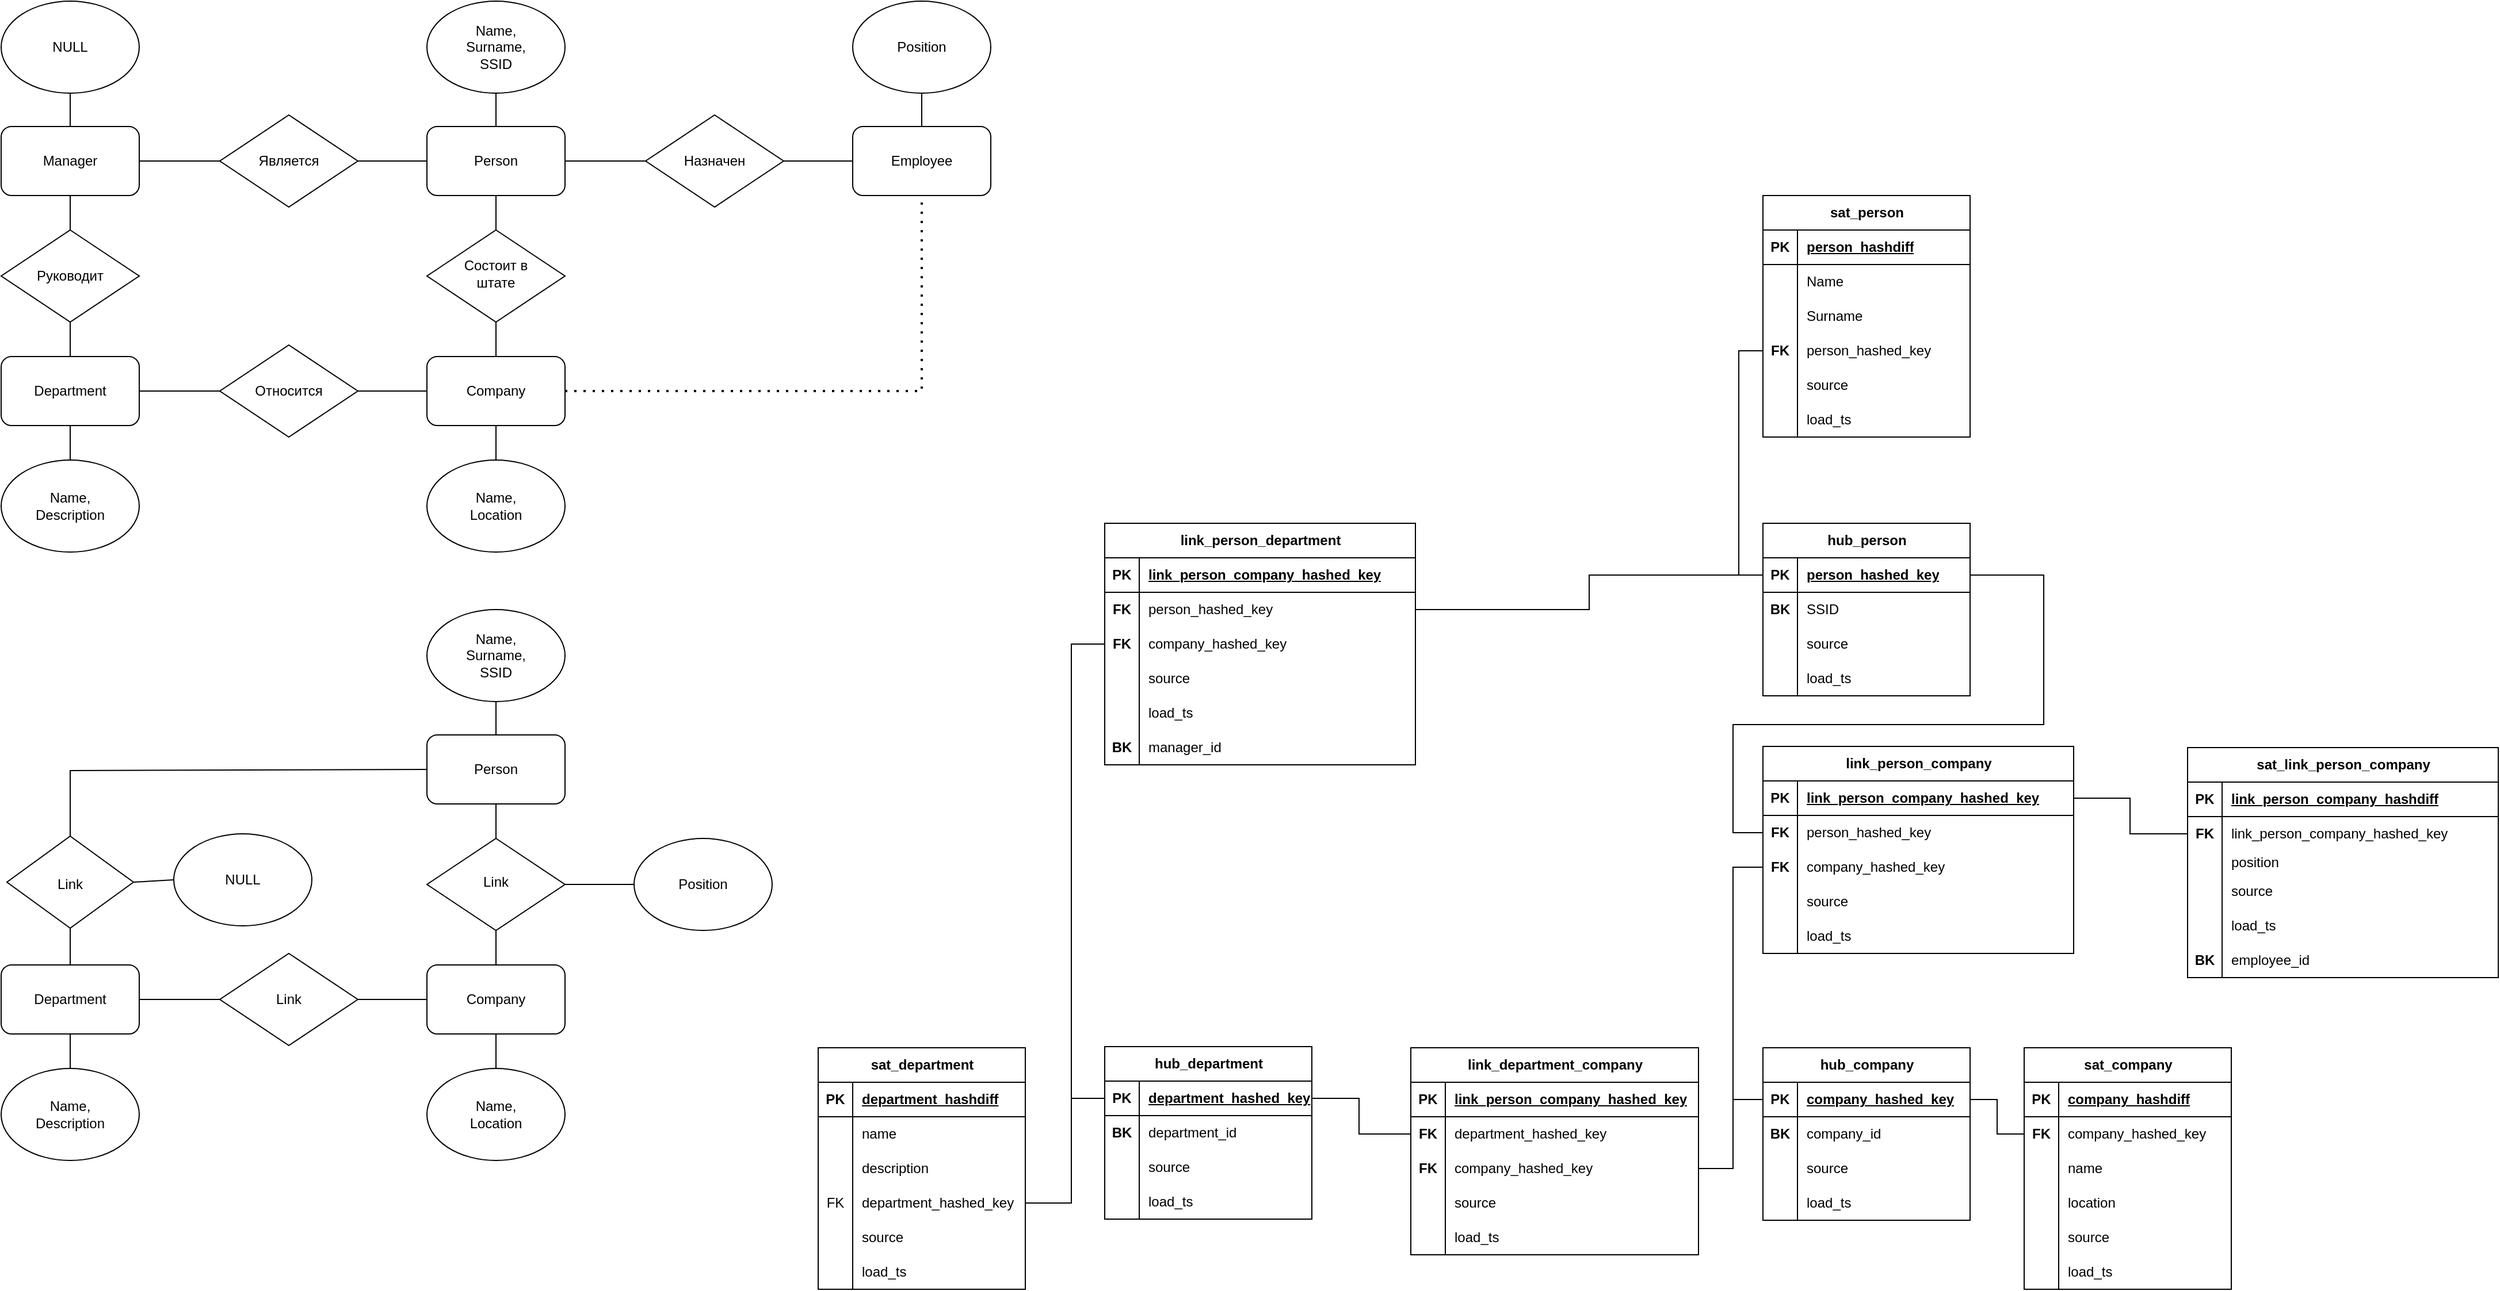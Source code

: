 <mxfile version="22.0.8" type="github">
  <diagram name="Страница — 1" id="f72o366MKgWSXFwdL696">
    <mxGraphModel dx="1265" dy="2404" grid="1" gridSize="10" guides="1" tooltips="1" connect="1" arrows="1" fold="1" page="1" pageScale="1" pageWidth="1169" pageHeight="1654" math="0" shadow="0">
      <root>
        <mxCell id="0" />
        <mxCell id="1" parent="0" />
        <mxCell id="_mkU_Q99oAZ2OvXKjkzv-1" value="" style="rounded=1;whiteSpace=wrap;html=1;" parent="1" vertex="1">
          <mxGeometry x="70" y="-1060" width="120" height="60" as="geometry" />
        </mxCell>
        <mxCell id="_mkU_Q99oAZ2OvXKjkzv-2" value="" style="rounded=1;whiteSpace=wrap;html=1;" parent="1" vertex="1">
          <mxGeometry x="440" y="-1060" width="120" height="60" as="geometry" />
        </mxCell>
        <mxCell id="_mkU_Q99oAZ2OvXKjkzv-3" value="" style="rounded=1;whiteSpace=wrap;html=1;" parent="1" vertex="1">
          <mxGeometry x="70" y="-860" width="120" height="60" as="geometry" />
        </mxCell>
        <mxCell id="_mkU_Q99oAZ2OvXKjkzv-4" value="" style="rounded=1;whiteSpace=wrap;html=1;" parent="1" vertex="1">
          <mxGeometry x="440" y="-860" width="120" height="60" as="geometry" />
        </mxCell>
        <mxCell id="_mkU_Q99oAZ2OvXKjkzv-5" value="" style="ellipse;whiteSpace=wrap;html=1;" parent="1" vertex="1">
          <mxGeometry x="70" y="-1169" width="120" height="80" as="geometry" />
        </mxCell>
        <mxCell id="_mkU_Q99oAZ2OvXKjkzv-6" value="" style="ellipse;whiteSpace=wrap;html=1;" parent="1" vertex="1">
          <mxGeometry x="70" y="-770" width="120" height="80" as="geometry" />
        </mxCell>
        <mxCell id="_mkU_Q99oAZ2OvXKjkzv-7" value="" style="ellipse;whiteSpace=wrap;html=1;" parent="1" vertex="1">
          <mxGeometry x="440" y="-770" width="120" height="80" as="geometry" />
        </mxCell>
        <mxCell id="_mkU_Q99oAZ2OvXKjkzv-8" value="" style="ellipse;whiteSpace=wrap;html=1;" parent="1" vertex="1">
          <mxGeometry x="440" y="-1169" width="120" height="80" as="geometry" />
        </mxCell>
        <mxCell id="_mkU_Q99oAZ2OvXKjkzv-9" value="Руководит" style="rhombus;whiteSpace=wrap;html=1;" parent="1" vertex="1">
          <mxGeometry x="70" y="-970" width="120" height="80" as="geometry" />
        </mxCell>
        <mxCell id="_mkU_Q99oAZ2OvXKjkzv-10" value="" style="rhombus;whiteSpace=wrap;html=1;" parent="1" vertex="1">
          <mxGeometry x="440" y="-970" width="120" height="80" as="geometry" />
        </mxCell>
        <mxCell id="_mkU_Q99oAZ2OvXKjkzv-11" value="" style="rhombus;whiteSpace=wrap;html=1;" parent="1" vertex="1">
          <mxGeometry x="260" y="-1070" width="120" height="80" as="geometry" />
        </mxCell>
        <mxCell id="_mkU_Q99oAZ2OvXKjkzv-12" value="" style="rhombus;whiteSpace=wrap;html=1;" parent="1" vertex="1">
          <mxGeometry x="260" y="-870" width="120" height="80" as="geometry" />
        </mxCell>
        <mxCell id="_mkU_Q99oAZ2OvXKjkzv-13" value="" style="endArrow=none;html=1;rounded=0;exitX=1;exitY=0.5;exitDx=0;exitDy=0;" parent="1" source="_mkU_Q99oAZ2OvXKjkzv-1" edge="1">
          <mxGeometry width="50" height="50" relative="1" as="geometry">
            <mxPoint x="220" y="-980" as="sourcePoint" />
            <mxPoint x="260" y="-1030" as="targetPoint" />
          </mxGeometry>
        </mxCell>
        <mxCell id="_mkU_Q99oAZ2OvXKjkzv-14" value="" style="endArrow=none;html=1;rounded=0;entryX=0.5;entryY=1;entryDx=0;entryDy=0;exitX=0.5;exitY=0;exitDx=0;exitDy=0;" parent="1" source="_mkU_Q99oAZ2OvXKjkzv-9" target="_mkU_Q99oAZ2OvXKjkzv-1" edge="1">
          <mxGeometry width="50" height="50" relative="1" as="geometry">
            <mxPoint x="270" y="-900" as="sourcePoint" />
            <mxPoint x="320" y="-950" as="targetPoint" />
          </mxGeometry>
        </mxCell>
        <mxCell id="_mkU_Q99oAZ2OvXKjkzv-15" value="" style="endArrow=none;html=1;rounded=0;entryX=0.5;entryY=1;entryDx=0;entryDy=0;exitX=0.5;exitY=0;exitDx=0;exitDy=0;" parent="1" source="_mkU_Q99oAZ2OvXKjkzv-3" target="_mkU_Q99oAZ2OvXKjkzv-9" edge="1">
          <mxGeometry width="50" height="50" relative="1" as="geometry">
            <mxPoint x="240" y="-860" as="sourcePoint" />
            <mxPoint x="290" y="-910" as="targetPoint" />
          </mxGeometry>
        </mxCell>
        <mxCell id="_mkU_Q99oAZ2OvXKjkzv-16" value="" style="endArrow=none;html=1;rounded=0;" parent="1" source="_mkU_Q99oAZ2OvXKjkzv-5" edge="1">
          <mxGeometry width="50" height="50" relative="1" as="geometry">
            <mxPoint x="130" y="-1039" as="sourcePoint" />
            <mxPoint x="130" y="-1060" as="targetPoint" />
          </mxGeometry>
        </mxCell>
        <mxCell id="_mkU_Q99oAZ2OvXKjkzv-17" value="" style="endArrow=none;html=1;rounded=0;entryX=0.5;entryY=1;entryDx=0;entryDy=0;" parent="1" source="_mkU_Q99oAZ2OvXKjkzv-2" target="_mkU_Q99oAZ2OvXKjkzv-8" edge="1">
          <mxGeometry width="50" height="50" relative="1" as="geometry">
            <mxPoint x="500" y="-1080.711" as="sourcePoint" />
            <mxPoint x="620" y="-1090" as="targetPoint" />
          </mxGeometry>
        </mxCell>
        <mxCell id="_mkU_Q99oAZ2OvXKjkzv-18" value="" style="endArrow=none;html=1;rounded=0;" parent="1" source="_mkU_Q99oAZ2OvXKjkzv-11" edge="1">
          <mxGeometry width="50" height="50" relative="1" as="geometry">
            <mxPoint x="380" y="-980" as="sourcePoint" />
            <mxPoint x="440" y="-1030" as="targetPoint" />
          </mxGeometry>
        </mxCell>
        <mxCell id="_mkU_Q99oAZ2OvXKjkzv-19" value="" style="endArrow=none;html=1;rounded=0;" parent="1" source="_mkU_Q99oAZ2OvXKjkzv-3" edge="1">
          <mxGeometry width="50" height="50" relative="1" as="geometry">
            <mxPoint x="190" y="-780" as="sourcePoint" />
            <mxPoint x="260.711" y="-830" as="targetPoint" />
          </mxGeometry>
        </mxCell>
        <mxCell id="_mkU_Q99oAZ2OvXKjkzv-20" value="" style="endArrow=none;html=1;rounded=0;" parent="1" source="_mkU_Q99oAZ2OvXKjkzv-12" edge="1">
          <mxGeometry width="50" height="50" relative="1" as="geometry">
            <mxPoint x="380" y="-780" as="sourcePoint" />
            <mxPoint x="440" y="-830" as="targetPoint" />
          </mxGeometry>
        </mxCell>
        <mxCell id="_mkU_Q99oAZ2OvXKjkzv-21" value="" style="endArrow=none;html=1;rounded=0;" parent="1" source="_mkU_Q99oAZ2OvXKjkzv-3" edge="1">
          <mxGeometry width="50" height="50" relative="1" as="geometry">
            <mxPoint x="130" y="-750" as="sourcePoint" />
            <mxPoint x="130" y="-770" as="targetPoint" />
          </mxGeometry>
        </mxCell>
        <mxCell id="_mkU_Q99oAZ2OvXKjkzv-22" value="" style="endArrow=none;html=1;rounded=0;" parent="1" source="_mkU_Q99oAZ2OvXKjkzv-4" edge="1">
          <mxGeometry width="50" height="50" relative="1" as="geometry">
            <mxPoint x="500" y="-880.711" as="sourcePoint" />
            <mxPoint x="500" y="-890" as="targetPoint" />
          </mxGeometry>
        </mxCell>
        <mxCell id="_mkU_Q99oAZ2OvXKjkzv-23" value="" style="endArrow=none;html=1;rounded=0;entryX=0.5;entryY=1;entryDx=0;entryDy=0;exitX=0.5;exitY=0;exitDx=0;exitDy=0;" parent="1" source="_mkU_Q99oAZ2OvXKjkzv-10" target="_mkU_Q99oAZ2OvXKjkzv-2" edge="1">
          <mxGeometry width="50" height="50" relative="1" as="geometry">
            <mxPoint x="490" y="-930" as="sourcePoint" />
            <mxPoint x="540" y="-980" as="targetPoint" />
          </mxGeometry>
        </mxCell>
        <mxCell id="_mkU_Q99oAZ2OvXKjkzv-24" value="" style="endArrow=none;html=1;rounded=0;" parent="1" source="_mkU_Q99oAZ2OvXKjkzv-4" edge="1">
          <mxGeometry width="50" height="50" relative="1" as="geometry">
            <mxPoint x="500" y="-750" as="sourcePoint" />
            <mxPoint x="500" y="-770" as="targetPoint" />
          </mxGeometry>
        </mxCell>
        <mxCell id="_mkU_Q99oAZ2OvXKjkzv-25" value="Manager" style="text;html=1;strokeColor=none;fillColor=none;align=center;verticalAlign=middle;whiteSpace=wrap;rounded=0;" parent="1" vertex="1">
          <mxGeometry x="100" y="-1045" width="60" height="30" as="geometry" />
        </mxCell>
        <mxCell id="_mkU_Q99oAZ2OvXKjkzv-26" value="Person" style="text;html=1;strokeColor=none;fillColor=none;align=center;verticalAlign=middle;whiteSpace=wrap;rounded=0;" parent="1" vertex="1">
          <mxGeometry x="470" y="-1045" width="60" height="30" as="geometry" />
        </mxCell>
        <mxCell id="_mkU_Q99oAZ2OvXKjkzv-27" value="Department" style="text;html=1;strokeColor=none;fillColor=none;align=center;verticalAlign=middle;whiteSpace=wrap;rounded=0;" parent="1" vertex="1">
          <mxGeometry x="100" y="-845" width="60" height="30" as="geometry" />
        </mxCell>
        <mxCell id="_mkU_Q99oAZ2OvXKjkzv-28" value="Company" style="text;html=1;strokeColor=none;fillColor=none;align=center;verticalAlign=middle;whiteSpace=wrap;rounded=0;" parent="1" vertex="1">
          <mxGeometry x="470" y="-845" width="60" height="30" as="geometry" />
        </mxCell>
        <mxCell id="_mkU_Q99oAZ2OvXKjkzv-29" value="Name, Surname, SSID" style="text;html=1;strokeColor=none;fillColor=none;align=center;verticalAlign=middle;whiteSpace=wrap;rounded=0;" parent="1" vertex="1">
          <mxGeometry x="470" y="-1144" width="60" height="30" as="geometry" />
        </mxCell>
        <mxCell id="_mkU_Q99oAZ2OvXKjkzv-30" value="Name, Description" style="text;html=1;strokeColor=none;fillColor=none;align=center;verticalAlign=middle;whiteSpace=wrap;rounded=0;" parent="1" vertex="1">
          <mxGeometry x="100" y="-745" width="60" height="30" as="geometry" />
        </mxCell>
        <mxCell id="_mkU_Q99oAZ2OvXKjkzv-31" value="Name, Location" style="text;html=1;strokeColor=none;fillColor=none;align=center;verticalAlign=middle;whiteSpace=wrap;rounded=0;" parent="1" vertex="1">
          <mxGeometry x="470" y="-745" width="60" height="30" as="geometry" />
        </mxCell>
        <mxCell id="_mkU_Q99oAZ2OvXKjkzv-32" value="NULL" style="text;html=1;strokeColor=none;fillColor=none;align=center;verticalAlign=middle;whiteSpace=wrap;rounded=0;" parent="1" vertex="1">
          <mxGeometry x="100" y="-1144" width="60" height="30" as="geometry" />
        </mxCell>
        <mxCell id="_mkU_Q99oAZ2OvXKjkzv-39" value="" style="rounded=1;whiteSpace=wrap;html=1;" parent="1" vertex="1">
          <mxGeometry x="810" y="-1060" width="120" height="60" as="geometry" />
        </mxCell>
        <mxCell id="_mkU_Q99oAZ2OvXKjkzv-40" value="" style="ellipse;whiteSpace=wrap;html=1;" parent="1" vertex="1">
          <mxGeometry x="810" y="-1169" width="120" height="80" as="geometry" />
        </mxCell>
        <mxCell id="_mkU_Q99oAZ2OvXKjkzv-41" value="" style="rhombus;whiteSpace=wrap;html=1;" parent="1" vertex="1">
          <mxGeometry x="630" y="-1070" width="120" height="80" as="geometry" />
        </mxCell>
        <mxCell id="_mkU_Q99oAZ2OvXKjkzv-42" value="" style="endArrow=none;html=1;rounded=0;exitX=1;exitY=0.5;exitDx=0;exitDy=0;" parent="1" edge="1">
          <mxGeometry width="50" height="50" relative="1" as="geometry">
            <mxPoint x="560" y="-1030" as="sourcePoint" />
            <mxPoint x="630" y="-1030" as="targetPoint" />
          </mxGeometry>
        </mxCell>
        <mxCell id="_mkU_Q99oAZ2OvXKjkzv-43" value="" style="endArrow=none;html=1;rounded=0;entryX=0.5;entryY=1;entryDx=0;entryDy=0;" parent="1" source="_mkU_Q99oAZ2OvXKjkzv-39" target="_mkU_Q99oAZ2OvXKjkzv-40" edge="1">
          <mxGeometry width="50" height="50" relative="1" as="geometry">
            <mxPoint x="870" y="-1080.711" as="sourcePoint" />
            <mxPoint x="990" y="-1090" as="targetPoint" />
          </mxGeometry>
        </mxCell>
        <mxCell id="_mkU_Q99oAZ2OvXKjkzv-44" value="" style="endArrow=none;html=1;rounded=0;" parent="1" source="_mkU_Q99oAZ2OvXKjkzv-41" edge="1">
          <mxGeometry width="50" height="50" relative="1" as="geometry">
            <mxPoint x="750" y="-980" as="sourcePoint" />
            <mxPoint x="810" y="-1030" as="targetPoint" />
          </mxGeometry>
        </mxCell>
        <mxCell id="_mkU_Q99oAZ2OvXKjkzv-45" value="Employee" style="text;html=1;strokeColor=none;fillColor=none;align=center;verticalAlign=middle;whiteSpace=wrap;rounded=0;" parent="1" vertex="1">
          <mxGeometry x="840" y="-1045" width="60" height="30" as="geometry" />
        </mxCell>
        <mxCell id="_mkU_Q99oAZ2OvXKjkzv-46" value="Position" style="text;html=1;strokeColor=none;fillColor=none;align=center;verticalAlign=middle;whiteSpace=wrap;rounded=0;" parent="1" vertex="1">
          <mxGeometry x="840" y="-1144" width="60" height="30" as="geometry" />
        </mxCell>
        <mxCell id="_mkU_Q99oAZ2OvXKjkzv-50" value="Является" style="text;html=1;strokeColor=none;fillColor=none;align=center;verticalAlign=middle;whiteSpace=wrap;rounded=0;" parent="1" vertex="1">
          <mxGeometry x="290" y="-1045" width="60" height="30" as="geometry" />
        </mxCell>
        <mxCell id="_mkU_Q99oAZ2OvXKjkzv-51" value="Относится" style="text;html=1;strokeColor=none;fillColor=none;align=center;verticalAlign=middle;whiteSpace=wrap;rounded=0;" parent="1" vertex="1">
          <mxGeometry x="290" y="-845" width="60" height="30" as="geometry" />
        </mxCell>
        <mxCell id="_mkU_Q99oAZ2OvXKjkzv-53" value="Назначен" style="text;html=1;strokeColor=none;fillColor=none;align=center;verticalAlign=middle;whiteSpace=wrap;rounded=0;" parent="1" vertex="1">
          <mxGeometry x="660" y="-1045" width="60" height="30" as="geometry" />
        </mxCell>
        <mxCell id="_mkU_Q99oAZ2OvXKjkzv-55" value="Состоит в штате" style="text;html=1;strokeColor=none;fillColor=none;align=center;verticalAlign=middle;whiteSpace=wrap;rounded=0;" parent="1" vertex="1">
          <mxGeometry x="470" y="-947" width="60" height="30" as="geometry" />
        </mxCell>
        <mxCell id="_mkU_Q99oAZ2OvXKjkzv-110" value="" style="rounded=1;whiteSpace=wrap;html=1;" parent="1" vertex="1">
          <mxGeometry x="440" y="-531" width="120" height="60" as="geometry" />
        </mxCell>
        <mxCell id="_mkU_Q99oAZ2OvXKjkzv-111" value="" style="rounded=1;whiteSpace=wrap;html=1;" parent="1" vertex="1">
          <mxGeometry x="70" y="-331" width="120" height="60" as="geometry" />
        </mxCell>
        <mxCell id="_mkU_Q99oAZ2OvXKjkzv-112" value="" style="rounded=1;whiteSpace=wrap;html=1;" parent="1" vertex="1">
          <mxGeometry x="440" y="-331" width="120" height="60" as="geometry" />
        </mxCell>
        <mxCell id="_mkU_Q99oAZ2OvXKjkzv-114" value="" style="ellipse;whiteSpace=wrap;html=1;" parent="1" vertex="1">
          <mxGeometry x="70" y="-241" width="120" height="80" as="geometry" />
        </mxCell>
        <mxCell id="_mkU_Q99oAZ2OvXKjkzv-115" value="" style="ellipse;whiteSpace=wrap;html=1;" parent="1" vertex="1">
          <mxGeometry x="440" y="-241" width="120" height="80" as="geometry" />
        </mxCell>
        <mxCell id="_mkU_Q99oAZ2OvXKjkzv-116" value="" style="ellipse;whiteSpace=wrap;html=1;" parent="1" vertex="1">
          <mxGeometry x="440" y="-640" width="120" height="80" as="geometry" />
        </mxCell>
        <mxCell id="_mkU_Q99oAZ2OvXKjkzv-118" value="" style="rhombus;whiteSpace=wrap;html=1;" parent="1" vertex="1">
          <mxGeometry x="440" y="-441" width="120" height="80" as="geometry" />
        </mxCell>
        <mxCell id="_mkU_Q99oAZ2OvXKjkzv-120" value="" style="rhombus;whiteSpace=wrap;html=1;" parent="1" vertex="1">
          <mxGeometry x="260" y="-341" width="120" height="80" as="geometry" />
        </mxCell>
        <mxCell id="_mkU_Q99oAZ2OvXKjkzv-125" value="" style="endArrow=none;html=1;rounded=0;entryX=0.5;entryY=1;entryDx=0;entryDy=0;" parent="1" source="_mkU_Q99oAZ2OvXKjkzv-110" target="_mkU_Q99oAZ2OvXKjkzv-116" edge="1">
          <mxGeometry width="50" height="50" relative="1" as="geometry">
            <mxPoint x="500" y="-551.711" as="sourcePoint" />
            <mxPoint x="620" y="-561" as="targetPoint" />
          </mxGeometry>
        </mxCell>
        <mxCell id="_mkU_Q99oAZ2OvXKjkzv-127" value="" style="endArrow=none;html=1;rounded=0;" parent="1" source="_mkU_Q99oAZ2OvXKjkzv-111" edge="1">
          <mxGeometry width="50" height="50" relative="1" as="geometry">
            <mxPoint x="190" y="-251" as="sourcePoint" />
            <mxPoint x="260.711" y="-301" as="targetPoint" />
          </mxGeometry>
        </mxCell>
        <mxCell id="_mkU_Q99oAZ2OvXKjkzv-128" value="" style="endArrow=none;html=1;rounded=0;" parent="1" source="_mkU_Q99oAZ2OvXKjkzv-120" edge="1">
          <mxGeometry width="50" height="50" relative="1" as="geometry">
            <mxPoint x="380" y="-251" as="sourcePoint" />
            <mxPoint x="440" y="-301" as="targetPoint" />
          </mxGeometry>
        </mxCell>
        <mxCell id="_mkU_Q99oAZ2OvXKjkzv-129" value="" style="endArrow=none;html=1;rounded=0;" parent="1" source="_mkU_Q99oAZ2OvXKjkzv-111" edge="1">
          <mxGeometry width="50" height="50" relative="1" as="geometry">
            <mxPoint x="130" y="-221" as="sourcePoint" />
            <mxPoint x="130" y="-241" as="targetPoint" />
          </mxGeometry>
        </mxCell>
        <mxCell id="_mkU_Q99oAZ2OvXKjkzv-130" value="" style="endArrow=none;html=1;rounded=0;" parent="1" source="_mkU_Q99oAZ2OvXKjkzv-112" edge="1">
          <mxGeometry width="50" height="50" relative="1" as="geometry">
            <mxPoint x="500" y="-351.711" as="sourcePoint" />
            <mxPoint x="500" y="-361" as="targetPoint" />
          </mxGeometry>
        </mxCell>
        <mxCell id="_mkU_Q99oAZ2OvXKjkzv-131" value="" style="endArrow=none;html=1;rounded=0;entryX=0.5;entryY=1;entryDx=0;entryDy=0;exitX=0.5;exitY=0;exitDx=0;exitDy=0;" parent="1" source="_mkU_Q99oAZ2OvXKjkzv-118" target="_mkU_Q99oAZ2OvXKjkzv-110" edge="1">
          <mxGeometry width="50" height="50" relative="1" as="geometry">
            <mxPoint x="490" y="-401" as="sourcePoint" />
            <mxPoint x="540" y="-451" as="targetPoint" />
          </mxGeometry>
        </mxCell>
        <mxCell id="_mkU_Q99oAZ2OvXKjkzv-132" value="" style="endArrow=none;html=1;rounded=0;" parent="1" source="_mkU_Q99oAZ2OvXKjkzv-112" edge="1">
          <mxGeometry width="50" height="50" relative="1" as="geometry">
            <mxPoint x="500" y="-221" as="sourcePoint" />
            <mxPoint x="500" y="-241" as="targetPoint" />
          </mxGeometry>
        </mxCell>
        <mxCell id="_mkU_Q99oAZ2OvXKjkzv-134" value="Person" style="text;html=1;strokeColor=none;fillColor=none;align=center;verticalAlign=middle;whiteSpace=wrap;rounded=0;" parent="1" vertex="1">
          <mxGeometry x="470" y="-516" width="60" height="30" as="geometry" />
        </mxCell>
        <mxCell id="_mkU_Q99oAZ2OvXKjkzv-135" value="Department" style="text;html=1;strokeColor=none;fillColor=none;align=center;verticalAlign=middle;whiteSpace=wrap;rounded=0;" parent="1" vertex="1">
          <mxGeometry x="100" y="-316" width="60" height="30" as="geometry" />
        </mxCell>
        <mxCell id="_mkU_Q99oAZ2OvXKjkzv-136" value="Company" style="text;html=1;strokeColor=none;fillColor=none;align=center;verticalAlign=middle;whiteSpace=wrap;rounded=0;" parent="1" vertex="1">
          <mxGeometry x="470" y="-316" width="60" height="30" as="geometry" />
        </mxCell>
        <mxCell id="_mkU_Q99oAZ2OvXKjkzv-137" value="Name, Surname, SSID" style="text;html=1;strokeColor=none;fillColor=none;align=center;verticalAlign=middle;whiteSpace=wrap;rounded=0;" parent="1" vertex="1">
          <mxGeometry x="470" y="-615" width="60" height="30" as="geometry" />
        </mxCell>
        <mxCell id="_mkU_Q99oAZ2OvXKjkzv-138" value="Name, Description" style="text;html=1;strokeColor=none;fillColor=none;align=center;verticalAlign=middle;whiteSpace=wrap;rounded=0;" parent="1" vertex="1">
          <mxGeometry x="100" y="-216" width="60" height="30" as="geometry" />
        </mxCell>
        <mxCell id="_mkU_Q99oAZ2OvXKjkzv-139" value="Name, Location" style="text;html=1;strokeColor=none;fillColor=none;align=center;verticalAlign=middle;whiteSpace=wrap;rounded=0;" parent="1" vertex="1">
          <mxGeometry x="470" y="-216" width="60" height="30" as="geometry" />
        </mxCell>
        <mxCell id="_mkU_Q99oAZ2OvXKjkzv-157" value="" style="rhombus;whiteSpace=wrap;html=1;" parent="1" vertex="1">
          <mxGeometry x="75" y="-443" width="110" height="80" as="geometry" />
        </mxCell>
        <mxCell id="_mkU_Q99oAZ2OvXKjkzv-158" value="" style="endArrow=none;html=1;rounded=0;entryX=0;entryY=0.5;entryDx=0;entryDy=0;exitX=0.5;exitY=0;exitDx=0;exitDy=0;" parent="1" source="_mkU_Q99oAZ2OvXKjkzv-157" target="_mkU_Q99oAZ2OvXKjkzv-110" edge="1">
          <mxGeometry width="50" height="50" relative="1" as="geometry">
            <mxPoint x="390" y="-480" as="sourcePoint" />
            <mxPoint x="440" y="-530" as="targetPoint" />
            <Array as="points">
              <mxPoint x="130" y="-500" />
            </Array>
          </mxGeometry>
        </mxCell>
        <mxCell id="_mkU_Q99oAZ2OvXKjkzv-160" value="" style="endArrow=none;html=1;rounded=0;exitX=0.5;exitY=0;exitDx=0;exitDy=0;entryX=0.5;entryY=1;entryDx=0;entryDy=0;" parent="1" source="_mkU_Q99oAZ2OvXKjkzv-111" target="_mkU_Q99oAZ2OvXKjkzv-157" edge="1">
          <mxGeometry width="50" height="50" relative="1" as="geometry">
            <mxPoint x="390" y="-480" as="sourcePoint" />
            <mxPoint x="440" y="-530" as="targetPoint" />
          </mxGeometry>
        </mxCell>
        <mxCell id="67XH6citoKqBVog8yFgp-5" value="Link" style="text;html=1;strokeColor=none;fillColor=none;align=center;verticalAlign=middle;whiteSpace=wrap;rounded=0;" vertex="1" parent="1">
          <mxGeometry x="100" y="-416" width="60" height="30" as="geometry" />
        </mxCell>
        <mxCell id="67XH6citoKqBVog8yFgp-6" value="Link" style="text;html=1;strokeColor=none;fillColor=none;align=center;verticalAlign=middle;whiteSpace=wrap;rounded=0;" vertex="1" parent="1">
          <mxGeometry x="290" y="-316" width="60" height="30" as="geometry" />
        </mxCell>
        <mxCell id="67XH6citoKqBVog8yFgp-7" value="Link" style="text;html=1;strokeColor=none;fillColor=none;align=center;verticalAlign=middle;whiteSpace=wrap;rounded=0;" vertex="1" parent="1">
          <mxGeometry x="470" y="-418" width="60" height="30" as="geometry" />
        </mxCell>
        <mxCell id="67XH6citoKqBVog8yFgp-8" value="" style="ellipse;whiteSpace=wrap;html=1;" vertex="1" parent="1">
          <mxGeometry x="620" y="-441" width="120" height="80" as="geometry" />
        </mxCell>
        <mxCell id="67XH6citoKqBVog8yFgp-9" value="" style="endArrow=none;html=1;rounded=0;entryX=0;entryY=0.5;entryDx=0;entryDy=0;exitX=1;exitY=0.5;exitDx=0;exitDy=0;" edge="1" parent="1" source="_mkU_Q99oAZ2OvXKjkzv-118" target="67XH6citoKqBVog8yFgp-8">
          <mxGeometry width="50" height="50" relative="1" as="geometry">
            <mxPoint x="550" y="-320" as="sourcePoint" />
            <mxPoint x="600" y="-370" as="targetPoint" />
          </mxGeometry>
        </mxCell>
        <mxCell id="67XH6citoKqBVog8yFgp-10" value="Position" style="text;html=1;strokeColor=none;fillColor=none;align=center;verticalAlign=middle;whiteSpace=wrap;rounded=0;" vertex="1" parent="1">
          <mxGeometry x="650" y="-416" width="60" height="30" as="geometry" />
        </mxCell>
        <mxCell id="67XH6citoKqBVog8yFgp-12" value="" style="ellipse;whiteSpace=wrap;html=1;" vertex="1" parent="1">
          <mxGeometry x="220" y="-445" width="120" height="80" as="geometry" />
        </mxCell>
        <mxCell id="67XH6citoKqBVog8yFgp-13" value="" style="endArrow=none;html=1;rounded=0;exitX=1;exitY=0.5;exitDx=0;exitDy=0;entryX=0;entryY=0.5;entryDx=0;entryDy=0;" edge="1" parent="1" source="_mkU_Q99oAZ2OvXKjkzv-157" target="67XH6citoKqBVog8yFgp-12">
          <mxGeometry width="50" height="50" relative="1" as="geometry">
            <mxPoint x="440" y="-410" as="sourcePoint" />
            <mxPoint x="490" y="-460" as="targetPoint" />
          </mxGeometry>
        </mxCell>
        <mxCell id="67XH6citoKqBVog8yFgp-14" value="NULL" style="text;html=1;strokeColor=none;fillColor=none;align=center;verticalAlign=middle;whiteSpace=wrap;rounded=0;" vertex="1" parent="1">
          <mxGeometry x="250" y="-420" width="60" height="30" as="geometry" />
        </mxCell>
        <mxCell id="iSEv6aO2_5NtcfzIq89j-139" value="sat_person" style="shape=table;startSize=30;container=1;collapsible=1;childLayout=tableLayout;fixedRows=1;rowLines=0;fontStyle=1;align=center;resizeLast=1;html=1;" vertex="1" parent="1">
          <mxGeometry x="1601" y="-1000" width="180" height="210" as="geometry" />
        </mxCell>
        <mxCell id="iSEv6aO2_5NtcfzIq89j-140" value="" style="shape=tableRow;horizontal=0;startSize=0;swimlaneHead=0;swimlaneBody=0;fillColor=none;collapsible=0;dropTarget=0;points=[[0,0.5],[1,0.5]];portConstraint=eastwest;top=0;left=0;right=0;bottom=1;" vertex="1" parent="iSEv6aO2_5NtcfzIq89j-139">
          <mxGeometry y="30" width="180" height="30" as="geometry" />
        </mxCell>
        <mxCell id="iSEv6aO2_5NtcfzIq89j-141" value="PK" style="shape=partialRectangle;connectable=0;fillColor=none;top=0;left=0;bottom=0;right=0;fontStyle=1;overflow=hidden;whiteSpace=wrap;html=1;" vertex="1" parent="iSEv6aO2_5NtcfzIq89j-140">
          <mxGeometry width="30" height="30" as="geometry">
            <mxRectangle width="30" height="30" as="alternateBounds" />
          </mxGeometry>
        </mxCell>
        <mxCell id="iSEv6aO2_5NtcfzIq89j-142" value="person_hashdiff" style="shape=partialRectangle;connectable=0;fillColor=none;top=0;left=0;bottom=0;right=0;align=left;spacingLeft=6;fontStyle=5;overflow=hidden;whiteSpace=wrap;html=1;" vertex="1" parent="iSEv6aO2_5NtcfzIq89j-140">
          <mxGeometry x="30" width="150" height="30" as="geometry">
            <mxRectangle width="150" height="30" as="alternateBounds" />
          </mxGeometry>
        </mxCell>
        <mxCell id="iSEv6aO2_5NtcfzIq89j-143" value="" style="shape=tableRow;horizontal=0;startSize=0;swimlaneHead=0;swimlaneBody=0;fillColor=none;collapsible=0;dropTarget=0;points=[[0,0.5],[1,0.5]];portConstraint=eastwest;top=0;left=0;right=0;bottom=0;" vertex="1" parent="iSEv6aO2_5NtcfzIq89j-139">
          <mxGeometry y="60" width="180" height="30" as="geometry" />
        </mxCell>
        <mxCell id="iSEv6aO2_5NtcfzIq89j-144" value="" style="shape=partialRectangle;connectable=0;fillColor=none;top=0;left=0;bottom=0;right=0;editable=1;overflow=hidden;whiteSpace=wrap;html=1;" vertex="1" parent="iSEv6aO2_5NtcfzIq89j-143">
          <mxGeometry width="30" height="30" as="geometry">
            <mxRectangle width="30" height="30" as="alternateBounds" />
          </mxGeometry>
        </mxCell>
        <mxCell id="iSEv6aO2_5NtcfzIq89j-145" value="Name" style="shape=partialRectangle;connectable=0;fillColor=none;top=0;left=0;bottom=0;right=0;align=left;spacingLeft=6;overflow=hidden;whiteSpace=wrap;html=1;" vertex="1" parent="iSEv6aO2_5NtcfzIq89j-143">
          <mxGeometry x="30" width="150" height="30" as="geometry">
            <mxRectangle width="150" height="30" as="alternateBounds" />
          </mxGeometry>
        </mxCell>
        <mxCell id="iSEv6aO2_5NtcfzIq89j-146" value="" style="shape=tableRow;horizontal=0;startSize=0;swimlaneHead=0;swimlaneBody=0;fillColor=none;collapsible=0;dropTarget=0;points=[[0,0.5],[1,0.5]];portConstraint=eastwest;top=0;left=0;right=0;bottom=0;" vertex="1" parent="iSEv6aO2_5NtcfzIq89j-139">
          <mxGeometry y="90" width="180" height="30" as="geometry" />
        </mxCell>
        <mxCell id="iSEv6aO2_5NtcfzIq89j-147" value="" style="shape=partialRectangle;connectable=0;fillColor=none;top=0;left=0;bottom=0;right=0;editable=1;overflow=hidden;whiteSpace=wrap;html=1;" vertex="1" parent="iSEv6aO2_5NtcfzIq89j-146">
          <mxGeometry width="30" height="30" as="geometry">
            <mxRectangle width="30" height="30" as="alternateBounds" />
          </mxGeometry>
        </mxCell>
        <mxCell id="iSEv6aO2_5NtcfzIq89j-148" value="Surname" style="shape=partialRectangle;connectable=0;fillColor=none;top=0;left=0;bottom=0;right=0;align=left;spacingLeft=6;overflow=hidden;whiteSpace=wrap;html=1;" vertex="1" parent="iSEv6aO2_5NtcfzIq89j-146">
          <mxGeometry x="30" width="150" height="30" as="geometry">
            <mxRectangle width="150" height="30" as="alternateBounds" />
          </mxGeometry>
        </mxCell>
        <mxCell id="iSEv6aO2_5NtcfzIq89j-152" value="" style="shape=tableRow;horizontal=0;startSize=0;swimlaneHead=0;swimlaneBody=0;fillColor=none;collapsible=0;dropTarget=0;points=[[0,0.5],[1,0.5]];portConstraint=eastwest;top=0;left=0;right=0;bottom=0;" vertex="1" parent="iSEv6aO2_5NtcfzIq89j-139">
          <mxGeometry y="120" width="180" height="30" as="geometry" />
        </mxCell>
        <mxCell id="iSEv6aO2_5NtcfzIq89j-153" value="&lt;b&gt;FK&lt;/b&gt;" style="shape=partialRectangle;connectable=0;fillColor=none;top=0;left=0;bottom=0;right=0;editable=1;overflow=hidden;whiteSpace=wrap;html=1;" vertex="1" parent="iSEv6aO2_5NtcfzIq89j-152">
          <mxGeometry width="30" height="30" as="geometry">
            <mxRectangle width="30" height="30" as="alternateBounds" />
          </mxGeometry>
        </mxCell>
        <mxCell id="iSEv6aO2_5NtcfzIq89j-154" value="person_hashed_key" style="shape=partialRectangle;connectable=0;fillColor=none;top=0;left=0;bottom=0;right=0;align=left;spacingLeft=6;overflow=hidden;whiteSpace=wrap;html=1;" vertex="1" parent="iSEv6aO2_5NtcfzIq89j-152">
          <mxGeometry x="30" width="150" height="30" as="geometry">
            <mxRectangle width="150" height="30" as="alternateBounds" />
          </mxGeometry>
        </mxCell>
        <mxCell id="iSEv6aO2_5NtcfzIq89j-155" value="" style="shape=tableRow;horizontal=0;startSize=0;swimlaneHead=0;swimlaneBody=0;fillColor=none;collapsible=0;dropTarget=0;points=[[0,0.5],[1,0.5]];portConstraint=eastwest;top=0;left=0;right=0;bottom=0;" vertex="1" parent="iSEv6aO2_5NtcfzIq89j-139">
          <mxGeometry y="150" width="180" height="30" as="geometry" />
        </mxCell>
        <mxCell id="iSEv6aO2_5NtcfzIq89j-156" value="" style="shape=partialRectangle;connectable=0;fillColor=none;top=0;left=0;bottom=0;right=0;editable=1;overflow=hidden;whiteSpace=wrap;html=1;" vertex="1" parent="iSEv6aO2_5NtcfzIq89j-155">
          <mxGeometry width="30" height="30" as="geometry">
            <mxRectangle width="30" height="30" as="alternateBounds" />
          </mxGeometry>
        </mxCell>
        <mxCell id="iSEv6aO2_5NtcfzIq89j-157" value="source" style="shape=partialRectangle;connectable=0;fillColor=none;top=0;left=0;bottom=0;right=0;align=left;spacingLeft=6;overflow=hidden;whiteSpace=wrap;html=1;" vertex="1" parent="iSEv6aO2_5NtcfzIq89j-155">
          <mxGeometry x="30" width="150" height="30" as="geometry">
            <mxRectangle width="150" height="30" as="alternateBounds" />
          </mxGeometry>
        </mxCell>
        <mxCell id="iSEv6aO2_5NtcfzIq89j-158" value="" style="shape=tableRow;horizontal=0;startSize=0;swimlaneHead=0;swimlaneBody=0;fillColor=none;collapsible=0;dropTarget=0;points=[[0,0.5],[1,0.5]];portConstraint=eastwest;top=0;left=0;right=0;bottom=0;" vertex="1" parent="iSEv6aO2_5NtcfzIq89j-139">
          <mxGeometry y="180" width="180" height="30" as="geometry" />
        </mxCell>
        <mxCell id="iSEv6aO2_5NtcfzIq89j-159" value="" style="shape=partialRectangle;connectable=0;fillColor=none;top=0;left=0;bottom=0;right=0;editable=1;overflow=hidden;whiteSpace=wrap;html=1;" vertex="1" parent="iSEv6aO2_5NtcfzIq89j-158">
          <mxGeometry width="30" height="30" as="geometry">
            <mxRectangle width="30" height="30" as="alternateBounds" />
          </mxGeometry>
        </mxCell>
        <mxCell id="iSEv6aO2_5NtcfzIq89j-160" value="load_ts" style="shape=partialRectangle;connectable=0;fillColor=none;top=0;left=0;bottom=0;right=0;align=left;spacingLeft=6;overflow=hidden;whiteSpace=wrap;html=1;" vertex="1" parent="iSEv6aO2_5NtcfzIq89j-158">
          <mxGeometry x="30" width="150" height="30" as="geometry">
            <mxRectangle width="150" height="30" as="alternateBounds" />
          </mxGeometry>
        </mxCell>
        <mxCell id="iSEv6aO2_5NtcfzIq89j-161" value="hub_person" style="shape=table;startSize=30;container=1;collapsible=1;childLayout=tableLayout;fixedRows=1;rowLines=0;fontStyle=1;align=center;resizeLast=1;html=1;" vertex="1" parent="1">
          <mxGeometry x="1601" y="-715" width="180" height="150" as="geometry" />
        </mxCell>
        <mxCell id="iSEv6aO2_5NtcfzIq89j-162" value="" style="shape=tableRow;horizontal=0;startSize=0;swimlaneHead=0;swimlaneBody=0;fillColor=none;collapsible=0;dropTarget=0;points=[[0,0.5],[1,0.5]];portConstraint=eastwest;top=0;left=0;right=0;bottom=1;" vertex="1" parent="iSEv6aO2_5NtcfzIq89j-161">
          <mxGeometry y="30" width="180" height="30" as="geometry" />
        </mxCell>
        <mxCell id="iSEv6aO2_5NtcfzIq89j-163" value="PK" style="shape=partialRectangle;connectable=0;fillColor=none;top=0;left=0;bottom=0;right=0;fontStyle=1;overflow=hidden;whiteSpace=wrap;html=1;" vertex="1" parent="iSEv6aO2_5NtcfzIq89j-162">
          <mxGeometry width="30" height="30" as="geometry">
            <mxRectangle width="30" height="30" as="alternateBounds" />
          </mxGeometry>
        </mxCell>
        <mxCell id="iSEv6aO2_5NtcfzIq89j-164" value="person_hashed_key" style="shape=partialRectangle;connectable=0;fillColor=none;top=0;left=0;bottom=0;right=0;align=left;spacingLeft=6;fontStyle=5;overflow=hidden;whiteSpace=wrap;html=1;" vertex="1" parent="iSEv6aO2_5NtcfzIq89j-162">
          <mxGeometry x="30" width="150" height="30" as="geometry">
            <mxRectangle width="150" height="30" as="alternateBounds" />
          </mxGeometry>
        </mxCell>
        <mxCell id="iSEv6aO2_5NtcfzIq89j-165" value="" style="shape=tableRow;horizontal=0;startSize=0;swimlaneHead=0;swimlaneBody=0;fillColor=none;collapsible=0;dropTarget=0;points=[[0,0.5],[1,0.5]];portConstraint=eastwest;top=0;left=0;right=0;bottom=0;" vertex="1" parent="iSEv6aO2_5NtcfzIq89j-161">
          <mxGeometry y="60" width="180" height="30" as="geometry" />
        </mxCell>
        <mxCell id="iSEv6aO2_5NtcfzIq89j-166" value="&lt;b&gt;BK&lt;/b&gt;" style="shape=partialRectangle;connectable=0;fillColor=none;top=0;left=0;bottom=0;right=0;editable=1;overflow=hidden;whiteSpace=wrap;html=1;" vertex="1" parent="iSEv6aO2_5NtcfzIq89j-165">
          <mxGeometry width="30" height="30" as="geometry">
            <mxRectangle width="30" height="30" as="alternateBounds" />
          </mxGeometry>
        </mxCell>
        <mxCell id="iSEv6aO2_5NtcfzIq89j-167" value="SSID" style="shape=partialRectangle;connectable=0;fillColor=none;top=0;left=0;bottom=0;right=0;align=left;spacingLeft=6;overflow=hidden;whiteSpace=wrap;html=1;" vertex="1" parent="iSEv6aO2_5NtcfzIq89j-165">
          <mxGeometry x="30" width="150" height="30" as="geometry">
            <mxRectangle width="150" height="30" as="alternateBounds" />
          </mxGeometry>
        </mxCell>
        <mxCell id="iSEv6aO2_5NtcfzIq89j-168" value="" style="shape=tableRow;horizontal=0;startSize=0;swimlaneHead=0;swimlaneBody=0;fillColor=none;collapsible=0;dropTarget=0;points=[[0,0.5],[1,0.5]];portConstraint=eastwest;top=0;left=0;right=0;bottom=0;" vertex="1" parent="iSEv6aO2_5NtcfzIq89j-161">
          <mxGeometry y="90" width="180" height="30" as="geometry" />
        </mxCell>
        <mxCell id="iSEv6aO2_5NtcfzIq89j-169" value="" style="shape=partialRectangle;connectable=0;fillColor=none;top=0;left=0;bottom=0;right=0;editable=1;overflow=hidden;whiteSpace=wrap;html=1;" vertex="1" parent="iSEv6aO2_5NtcfzIq89j-168">
          <mxGeometry width="30" height="30" as="geometry">
            <mxRectangle width="30" height="30" as="alternateBounds" />
          </mxGeometry>
        </mxCell>
        <mxCell id="iSEv6aO2_5NtcfzIq89j-170" value="source" style="shape=partialRectangle;connectable=0;fillColor=none;top=0;left=0;bottom=0;right=0;align=left;spacingLeft=6;overflow=hidden;whiteSpace=wrap;html=1;" vertex="1" parent="iSEv6aO2_5NtcfzIq89j-168">
          <mxGeometry x="30" width="150" height="30" as="geometry">
            <mxRectangle width="150" height="30" as="alternateBounds" />
          </mxGeometry>
        </mxCell>
        <mxCell id="iSEv6aO2_5NtcfzIq89j-171" value="" style="shape=tableRow;horizontal=0;startSize=0;swimlaneHead=0;swimlaneBody=0;fillColor=none;collapsible=0;dropTarget=0;points=[[0,0.5],[1,0.5]];portConstraint=eastwest;top=0;left=0;right=0;bottom=0;" vertex="1" parent="iSEv6aO2_5NtcfzIq89j-161">
          <mxGeometry y="120" width="180" height="30" as="geometry" />
        </mxCell>
        <mxCell id="iSEv6aO2_5NtcfzIq89j-172" value="" style="shape=partialRectangle;connectable=0;fillColor=none;top=0;left=0;bottom=0;right=0;editable=1;overflow=hidden;whiteSpace=wrap;html=1;" vertex="1" parent="iSEv6aO2_5NtcfzIq89j-171">
          <mxGeometry width="30" height="30" as="geometry">
            <mxRectangle width="30" height="30" as="alternateBounds" />
          </mxGeometry>
        </mxCell>
        <mxCell id="iSEv6aO2_5NtcfzIq89j-173" value="load_ts" style="shape=partialRectangle;connectable=0;fillColor=none;top=0;left=0;bottom=0;right=0;align=left;spacingLeft=6;overflow=hidden;whiteSpace=wrap;html=1;" vertex="1" parent="iSEv6aO2_5NtcfzIq89j-171">
          <mxGeometry x="30" width="150" height="30" as="geometry">
            <mxRectangle width="150" height="30" as="alternateBounds" />
          </mxGeometry>
        </mxCell>
        <mxCell id="iSEv6aO2_5NtcfzIq89j-174" value="link_person_company" style="shape=table;startSize=30;container=1;collapsible=1;childLayout=tableLayout;fixedRows=1;rowLines=0;fontStyle=1;align=center;resizeLast=1;html=1;" vertex="1" parent="1">
          <mxGeometry x="1601" y="-521" width="270" height="180" as="geometry" />
        </mxCell>
        <mxCell id="iSEv6aO2_5NtcfzIq89j-175" value="" style="shape=tableRow;horizontal=0;startSize=0;swimlaneHead=0;swimlaneBody=0;fillColor=none;collapsible=0;dropTarget=0;points=[[0,0.5],[1,0.5]];portConstraint=eastwest;top=0;left=0;right=0;bottom=1;" vertex="1" parent="iSEv6aO2_5NtcfzIq89j-174">
          <mxGeometry y="30" width="270" height="30" as="geometry" />
        </mxCell>
        <mxCell id="iSEv6aO2_5NtcfzIq89j-176" value="PK" style="shape=partialRectangle;connectable=0;fillColor=none;top=0;left=0;bottom=0;right=0;fontStyle=1;overflow=hidden;whiteSpace=wrap;html=1;" vertex="1" parent="iSEv6aO2_5NtcfzIq89j-175">
          <mxGeometry width="30" height="30" as="geometry">
            <mxRectangle width="30" height="30" as="alternateBounds" />
          </mxGeometry>
        </mxCell>
        <mxCell id="iSEv6aO2_5NtcfzIq89j-177" value="link_person_company_hashed_key" style="shape=partialRectangle;connectable=0;fillColor=none;top=0;left=0;bottom=0;right=0;align=left;spacingLeft=6;fontStyle=5;overflow=hidden;whiteSpace=wrap;html=1;" vertex="1" parent="iSEv6aO2_5NtcfzIq89j-175">
          <mxGeometry x="30" width="240" height="30" as="geometry">
            <mxRectangle width="240" height="30" as="alternateBounds" />
          </mxGeometry>
        </mxCell>
        <mxCell id="iSEv6aO2_5NtcfzIq89j-178" value="" style="shape=tableRow;horizontal=0;startSize=0;swimlaneHead=0;swimlaneBody=0;fillColor=none;collapsible=0;dropTarget=0;points=[[0,0.5],[1,0.5]];portConstraint=eastwest;top=0;left=0;right=0;bottom=0;" vertex="1" parent="iSEv6aO2_5NtcfzIq89j-174">
          <mxGeometry y="60" width="270" height="30" as="geometry" />
        </mxCell>
        <mxCell id="iSEv6aO2_5NtcfzIq89j-179" value="FK" style="shape=partialRectangle;connectable=0;fillColor=none;top=0;left=0;bottom=0;right=0;editable=1;overflow=hidden;whiteSpace=wrap;html=1;fontStyle=1" vertex="1" parent="iSEv6aO2_5NtcfzIq89j-178">
          <mxGeometry width="30" height="30" as="geometry">
            <mxRectangle width="30" height="30" as="alternateBounds" />
          </mxGeometry>
        </mxCell>
        <mxCell id="iSEv6aO2_5NtcfzIq89j-180" value="person_hashed_key" style="shape=partialRectangle;connectable=0;fillColor=none;top=0;left=0;bottom=0;right=0;align=left;spacingLeft=6;overflow=hidden;whiteSpace=wrap;html=1;" vertex="1" parent="iSEv6aO2_5NtcfzIq89j-178">
          <mxGeometry x="30" width="240" height="30" as="geometry">
            <mxRectangle width="240" height="30" as="alternateBounds" />
          </mxGeometry>
        </mxCell>
        <mxCell id="iSEv6aO2_5NtcfzIq89j-181" value="" style="shape=tableRow;horizontal=0;startSize=0;swimlaneHead=0;swimlaneBody=0;fillColor=none;collapsible=0;dropTarget=0;points=[[0,0.5],[1,0.5]];portConstraint=eastwest;top=0;left=0;right=0;bottom=0;" vertex="1" parent="iSEv6aO2_5NtcfzIq89j-174">
          <mxGeometry y="90" width="270" height="30" as="geometry" />
        </mxCell>
        <mxCell id="iSEv6aO2_5NtcfzIq89j-182" value="FK" style="shape=partialRectangle;connectable=0;fillColor=none;top=0;left=0;bottom=0;right=0;editable=1;overflow=hidden;whiteSpace=wrap;html=1;fontStyle=1" vertex="1" parent="iSEv6aO2_5NtcfzIq89j-181">
          <mxGeometry width="30" height="30" as="geometry">
            <mxRectangle width="30" height="30" as="alternateBounds" />
          </mxGeometry>
        </mxCell>
        <mxCell id="iSEv6aO2_5NtcfzIq89j-183" value="company_hashed_key" style="shape=partialRectangle;connectable=0;fillColor=none;top=0;left=0;bottom=0;right=0;align=left;spacingLeft=6;overflow=hidden;whiteSpace=wrap;html=1;" vertex="1" parent="iSEv6aO2_5NtcfzIq89j-181">
          <mxGeometry x="30" width="240" height="30" as="geometry">
            <mxRectangle width="240" height="30" as="alternateBounds" />
          </mxGeometry>
        </mxCell>
        <mxCell id="iSEv6aO2_5NtcfzIq89j-184" value="" style="shape=tableRow;horizontal=0;startSize=0;swimlaneHead=0;swimlaneBody=0;fillColor=none;collapsible=0;dropTarget=0;points=[[0,0.5],[1,0.5]];portConstraint=eastwest;top=0;left=0;right=0;bottom=0;" vertex="1" parent="iSEv6aO2_5NtcfzIq89j-174">
          <mxGeometry y="120" width="270" height="30" as="geometry" />
        </mxCell>
        <mxCell id="iSEv6aO2_5NtcfzIq89j-185" value="" style="shape=partialRectangle;connectable=0;fillColor=none;top=0;left=0;bottom=0;right=0;editable=1;overflow=hidden;whiteSpace=wrap;html=1;" vertex="1" parent="iSEv6aO2_5NtcfzIq89j-184">
          <mxGeometry width="30" height="30" as="geometry">
            <mxRectangle width="30" height="30" as="alternateBounds" />
          </mxGeometry>
        </mxCell>
        <mxCell id="iSEv6aO2_5NtcfzIq89j-186" value="source" style="shape=partialRectangle;connectable=0;fillColor=none;top=0;left=0;bottom=0;right=0;align=left;spacingLeft=6;overflow=hidden;whiteSpace=wrap;html=1;" vertex="1" parent="iSEv6aO2_5NtcfzIq89j-184">
          <mxGeometry x="30" width="240" height="30" as="geometry">
            <mxRectangle width="240" height="30" as="alternateBounds" />
          </mxGeometry>
        </mxCell>
        <mxCell id="iSEv6aO2_5NtcfzIq89j-187" value="" style="shape=tableRow;horizontal=0;startSize=0;swimlaneHead=0;swimlaneBody=0;fillColor=none;collapsible=0;dropTarget=0;points=[[0,0.5],[1,0.5]];portConstraint=eastwest;top=0;left=0;right=0;bottom=0;" vertex="1" parent="iSEv6aO2_5NtcfzIq89j-174">
          <mxGeometry y="150" width="270" height="30" as="geometry" />
        </mxCell>
        <mxCell id="iSEv6aO2_5NtcfzIq89j-188" value="" style="shape=partialRectangle;connectable=0;fillColor=none;top=0;left=0;bottom=0;right=0;editable=1;overflow=hidden;whiteSpace=wrap;html=1;" vertex="1" parent="iSEv6aO2_5NtcfzIq89j-187">
          <mxGeometry width="30" height="30" as="geometry">
            <mxRectangle width="30" height="30" as="alternateBounds" />
          </mxGeometry>
        </mxCell>
        <mxCell id="iSEv6aO2_5NtcfzIq89j-189" value="load_ts" style="shape=partialRectangle;connectable=0;fillColor=none;top=0;left=0;bottom=0;right=0;align=left;spacingLeft=6;overflow=hidden;whiteSpace=wrap;html=1;" vertex="1" parent="iSEv6aO2_5NtcfzIq89j-187">
          <mxGeometry x="30" width="240" height="30" as="geometry">
            <mxRectangle width="240" height="30" as="alternateBounds" />
          </mxGeometry>
        </mxCell>
        <mxCell id="iSEv6aO2_5NtcfzIq89j-190" value="link_department_company" style="shape=table;startSize=30;container=1;collapsible=1;childLayout=tableLayout;fixedRows=1;rowLines=0;fontStyle=1;align=center;resizeLast=1;html=1;" vertex="1" parent="1">
          <mxGeometry x="1295" y="-259" width="250" height="180" as="geometry" />
        </mxCell>
        <mxCell id="iSEv6aO2_5NtcfzIq89j-191" value="" style="shape=tableRow;horizontal=0;startSize=0;swimlaneHead=0;swimlaneBody=0;fillColor=none;collapsible=0;dropTarget=0;points=[[0,0.5],[1,0.5]];portConstraint=eastwest;top=0;left=0;right=0;bottom=1;" vertex="1" parent="iSEv6aO2_5NtcfzIq89j-190">
          <mxGeometry y="30" width="250" height="30" as="geometry" />
        </mxCell>
        <mxCell id="iSEv6aO2_5NtcfzIq89j-192" value="PK" style="shape=partialRectangle;connectable=0;fillColor=none;top=0;left=0;bottom=0;right=0;fontStyle=1;overflow=hidden;whiteSpace=wrap;html=1;" vertex="1" parent="iSEv6aO2_5NtcfzIq89j-191">
          <mxGeometry width="30" height="30" as="geometry">
            <mxRectangle width="30" height="30" as="alternateBounds" />
          </mxGeometry>
        </mxCell>
        <mxCell id="iSEv6aO2_5NtcfzIq89j-193" value="link_person_company_hashed_key" style="shape=partialRectangle;connectable=0;fillColor=none;top=0;left=0;bottom=0;right=0;align=left;spacingLeft=6;fontStyle=5;overflow=hidden;whiteSpace=wrap;html=1;" vertex="1" parent="iSEv6aO2_5NtcfzIq89j-191">
          <mxGeometry x="30" width="220" height="30" as="geometry">
            <mxRectangle width="220" height="30" as="alternateBounds" />
          </mxGeometry>
        </mxCell>
        <mxCell id="iSEv6aO2_5NtcfzIq89j-194" value="" style="shape=tableRow;horizontal=0;startSize=0;swimlaneHead=0;swimlaneBody=0;fillColor=none;collapsible=0;dropTarget=0;points=[[0,0.5],[1,0.5]];portConstraint=eastwest;top=0;left=0;right=0;bottom=0;" vertex="1" parent="iSEv6aO2_5NtcfzIq89j-190">
          <mxGeometry y="60" width="250" height="30" as="geometry" />
        </mxCell>
        <mxCell id="iSEv6aO2_5NtcfzIq89j-195" value="FK" style="shape=partialRectangle;connectable=0;fillColor=none;top=0;left=0;bottom=0;right=0;editable=1;overflow=hidden;whiteSpace=wrap;html=1;fontStyle=1" vertex="1" parent="iSEv6aO2_5NtcfzIq89j-194">
          <mxGeometry width="30" height="30" as="geometry">
            <mxRectangle width="30" height="30" as="alternateBounds" />
          </mxGeometry>
        </mxCell>
        <mxCell id="iSEv6aO2_5NtcfzIq89j-196" value="department_hashed_key" style="shape=partialRectangle;connectable=0;fillColor=none;top=0;left=0;bottom=0;right=0;align=left;spacingLeft=6;overflow=hidden;whiteSpace=wrap;html=1;" vertex="1" parent="iSEv6aO2_5NtcfzIq89j-194">
          <mxGeometry x="30" width="220" height="30" as="geometry">
            <mxRectangle width="220" height="30" as="alternateBounds" />
          </mxGeometry>
        </mxCell>
        <mxCell id="iSEv6aO2_5NtcfzIq89j-197" value="" style="shape=tableRow;horizontal=0;startSize=0;swimlaneHead=0;swimlaneBody=0;fillColor=none;collapsible=0;dropTarget=0;points=[[0,0.5],[1,0.5]];portConstraint=eastwest;top=0;left=0;right=0;bottom=0;" vertex="1" parent="iSEv6aO2_5NtcfzIq89j-190">
          <mxGeometry y="90" width="250" height="30" as="geometry" />
        </mxCell>
        <mxCell id="iSEv6aO2_5NtcfzIq89j-198" value="FK" style="shape=partialRectangle;connectable=0;fillColor=none;top=0;left=0;bottom=0;right=0;editable=1;overflow=hidden;whiteSpace=wrap;html=1;fontStyle=1" vertex="1" parent="iSEv6aO2_5NtcfzIq89j-197">
          <mxGeometry width="30" height="30" as="geometry">
            <mxRectangle width="30" height="30" as="alternateBounds" />
          </mxGeometry>
        </mxCell>
        <mxCell id="iSEv6aO2_5NtcfzIq89j-199" value="company_hashed_key" style="shape=partialRectangle;connectable=0;fillColor=none;top=0;left=0;bottom=0;right=0;align=left;spacingLeft=6;overflow=hidden;whiteSpace=wrap;html=1;" vertex="1" parent="iSEv6aO2_5NtcfzIq89j-197">
          <mxGeometry x="30" width="220" height="30" as="geometry">
            <mxRectangle width="220" height="30" as="alternateBounds" />
          </mxGeometry>
        </mxCell>
        <mxCell id="iSEv6aO2_5NtcfzIq89j-200" value="" style="shape=tableRow;horizontal=0;startSize=0;swimlaneHead=0;swimlaneBody=0;fillColor=none;collapsible=0;dropTarget=0;points=[[0,0.5],[1,0.5]];portConstraint=eastwest;top=0;left=0;right=0;bottom=0;" vertex="1" parent="iSEv6aO2_5NtcfzIq89j-190">
          <mxGeometry y="120" width="250" height="30" as="geometry" />
        </mxCell>
        <mxCell id="iSEv6aO2_5NtcfzIq89j-201" value="" style="shape=partialRectangle;connectable=0;fillColor=none;top=0;left=0;bottom=0;right=0;editable=1;overflow=hidden;whiteSpace=wrap;html=1;" vertex="1" parent="iSEv6aO2_5NtcfzIq89j-200">
          <mxGeometry width="30" height="30" as="geometry">
            <mxRectangle width="30" height="30" as="alternateBounds" />
          </mxGeometry>
        </mxCell>
        <mxCell id="iSEv6aO2_5NtcfzIq89j-202" value="source" style="shape=partialRectangle;connectable=0;fillColor=none;top=0;left=0;bottom=0;right=0;align=left;spacingLeft=6;overflow=hidden;whiteSpace=wrap;html=1;" vertex="1" parent="iSEv6aO2_5NtcfzIq89j-200">
          <mxGeometry x="30" width="220" height="30" as="geometry">
            <mxRectangle width="220" height="30" as="alternateBounds" />
          </mxGeometry>
        </mxCell>
        <mxCell id="iSEv6aO2_5NtcfzIq89j-203" value="" style="shape=tableRow;horizontal=0;startSize=0;swimlaneHead=0;swimlaneBody=0;fillColor=none;collapsible=0;dropTarget=0;points=[[0,0.5],[1,0.5]];portConstraint=eastwest;top=0;left=0;right=0;bottom=0;" vertex="1" parent="iSEv6aO2_5NtcfzIq89j-190">
          <mxGeometry y="150" width="250" height="30" as="geometry" />
        </mxCell>
        <mxCell id="iSEv6aO2_5NtcfzIq89j-204" value="" style="shape=partialRectangle;connectable=0;fillColor=none;top=0;left=0;bottom=0;right=0;editable=1;overflow=hidden;whiteSpace=wrap;html=1;" vertex="1" parent="iSEv6aO2_5NtcfzIq89j-203">
          <mxGeometry width="30" height="30" as="geometry">
            <mxRectangle width="30" height="30" as="alternateBounds" />
          </mxGeometry>
        </mxCell>
        <mxCell id="iSEv6aO2_5NtcfzIq89j-205" value="load_ts" style="shape=partialRectangle;connectable=0;fillColor=none;top=0;left=0;bottom=0;right=0;align=left;spacingLeft=6;overflow=hidden;whiteSpace=wrap;html=1;" vertex="1" parent="iSEv6aO2_5NtcfzIq89j-203">
          <mxGeometry x="30" width="220" height="30" as="geometry">
            <mxRectangle width="220" height="30" as="alternateBounds" />
          </mxGeometry>
        </mxCell>
        <mxCell id="iSEv6aO2_5NtcfzIq89j-206" value="hub_department" style="shape=table;startSize=30;container=1;collapsible=1;childLayout=tableLayout;fixedRows=1;rowLines=0;fontStyle=1;align=center;resizeLast=1;html=1;" vertex="1" parent="1">
          <mxGeometry x="1029" y="-260" width="180" height="150" as="geometry" />
        </mxCell>
        <mxCell id="iSEv6aO2_5NtcfzIq89j-207" value="" style="shape=tableRow;horizontal=0;startSize=0;swimlaneHead=0;swimlaneBody=0;fillColor=none;collapsible=0;dropTarget=0;points=[[0,0.5],[1,0.5]];portConstraint=eastwest;top=0;left=0;right=0;bottom=1;" vertex="1" parent="iSEv6aO2_5NtcfzIq89j-206">
          <mxGeometry y="30" width="180" height="30" as="geometry" />
        </mxCell>
        <mxCell id="iSEv6aO2_5NtcfzIq89j-208" value="PK" style="shape=partialRectangle;connectable=0;fillColor=none;top=0;left=0;bottom=0;right=0;fontStyle=1;overflow=hidden;whiteSpace=wrap;html=1;" vertex="1" parent="iSEv6aO2_5NtcfzIq89j-207">
          <mxGeometry width="30" height="30" as="geometry">
            <mxRectangle width="30" height="30" as="alternateBounds" />
          </mxGeometry>
        </mxCell>
        <mxCell id="iSEv6aO2_5NtcfzIq89j-209" value="department_hashed_key" style="shape=partialRectangle;connectable=0;fillColor=none;top=0;left=0;bottom=0;right=0;align=left;spacingLeft=6;fontStyle=5;overflow=hidden;whiteSpace=wrap;html=1;" vertex="1" parent="iSEv6aO2_5NtcfzIq89j-207">
          <mxGeometry x="30" width="150" height="30" as="geometry">
            <mxRectangle width="150" height="30" as="alternateBounds" />
          </mxGeometry>
        </mxCell>
        <mxCell id="iSEv6aO2_5NtcfzIq89j-210" value="" style="shape=tableRow;horizontal=0;startSize=0;swimlaneHead=0;swimlaneBody=0;fillColor=none;collapsible=0;dropTarget=0;points=[[0,0.5],[1,0.5]];portConstraint=eastwest;top=0;left=0;right=0;bottom=0;" vertex="1" parent="iSEv6aO2_5NtcfzIq89j-206">
          <mxGeometry y="60" width="180" height="30" as="geometry" />
        </mxCell>
        <mxCell id="iSEv6aO2_5NtcfzIq89j-211" value="&lt;span style=&quot;color: rgb(0, 0, 0); font-family: Helvetica; font-size: 12px; font-style: normal; font-variant-ligatures: normal; font-variant-caps: normal; font-weight: 700; letter-spacing: normal; orphans: 2; text-align: center; text-indent: 0px; text-transform: none; widows: 2; word-spacing: 0px; -webkit-text-stroke-width: 0px; background-color: rgb(251, 251, 251); text-decoration-thickness: initial; text-decoration-style: initial; text-decoration-color: initial; float: none; display: inline !important;&quot;&gt;BK&lt;/span&gt;" style="shape=partialRectangle;connectable=0;fillColor=none;top=0;left=0;bottom=0;right=0;editable=1;overflow=hidden;whiteSpace=wrap;html=1;" vertex="1" parent="iSEv6aO2_5NtcfzIq89j-210">
          <mxGeometry width="30" height="30" as="geometry">
            <mxRectangle width="30" height="30" as="alternateBounds" />
          </mxGeometry>
        </mxCell>
        <mxCell id="iSEv6aO2_5NtcfzIq89j-212" value="department_id" style="shape=partialRectangle;connectable=0;fillColor=none;top=0;left=0;bottom=0;right=0;align=left;spacingLeft=6;overflow=hidden;whiteSpace=wrap;html=1;" vertex="1" parent="iSEv6aO2_5NtcfzIq89j-210">
          <mxGeometry x="30" width="150" height="30" as="geometry">
            <mxRectangle width="150" height="30" as="alternateBounds" />
          </mxGeometry>
        </mxCell>
        <mxCell id="iSEv6aO2_5NtcfzIq89j-213" value="" style="shape=tableRow;horizontal=0;startSize=0;swimlaneHead=0;swimlaneBody=0;fillColor=none;collapsible=0;dropTarget=0;points=[[0,0.5],[1,0.5]];portConstraint=eastwest;top=0;left=0;right=0;bottom=0;" vertex="1" parent="iSEv6aO2_5NtcfzIq89j-206">
          <mxGeometry y="90" width="180" height="30" as="geometry" />
        </mxCell>
        <mxCell id="iSEv6aO2_5NtcfzIq89j-214" value="" style="shape=partialRectangle;connectable=0;fillColor=none;top=0;left=0;bottom=0;right=0;editable=1;overflow=hidden;whiteSpace=wrap;html=1;" vertex="1" parent="iSEv6aO2_5NtcfzIq89j-213">
          <mxGeometry width="30" height="30" as="geometry">
            <mxRectangle width="30" height="30" as="alternateBounds" />
          </mxGeometry>
        </mxCell>
        <mxCell id="iSEv6aO2_5NtcfzIq89j-215" value="source" style="shape=partialRectangle;connectable=0;fillColor=none;top=0;left=0;bottom=0;right=0;align=left;spacingLeft=6;overflow=hidden;whiteSpace=wrap;html=1;" vertex="1" parent="iSEv6aO2_5NtcfzIq89j-213">
          <mxGeometry x="30" width="150" height="30" as="geometry">
            <mxRectangle width="150" height="30" as="alternateBounds" />
          </mxGeometry>
        </mxCell>
        <mxCell id="iSEv6aO2_5NtcfzIq89j-216" value="" style="shape=tableRow;horizontal=0;startSize=0;swimlaneHead=0;swimlaneBody=0;fillColor=none;collapsible=0;dropTarget=0;points=[[0,0.5],[1,0.5]];portConstraint=eastwest;top=0;left=0;right=0;bottom=0;" vertex="1" parent="iSEv6aO2_5NtcfzIq89j-206">
          <mxGeometry y="120" width="180" height="30" as="geometry" />
        </mxCell>
        <mxCell id="iSEv6aO2_5NtcfzIq89j-217" value="" style="shape=partialRectangle;connectable=0;fillColor=none;top=0;left=0;bottom=0;right=0;editable=1;overflow=hidden;whiteSpace=wrap;html=1;" vertex="1" parent="iSEv6aO2_5NtcfzIq89j-216">
          <mxGeometry width="30" height="30" as="geometry">
            <mxRectangle width="30" height="30" as="alternateBounds" />
          </mxGeometry>
        </mxCell>
        <mxCell id="iSEv6aO2_5NtcfzIq89j-218" value="load_ts" style="shape=partialRectangle;connectable=0;fillColor=none;top=0;left=0;bottom=0;right=0;align=left;spacingLeft=6;overflow=hidden;whiteSpace=wrap;html=1;" vertex="1" parent="iSEv6aO2_5NtcfzIq89j-216">
          <mxGeometry x="30" width="150" height="30" as="geometry">
            <mxRectangle width="150" height="30" as="alternateBounds" />
          </mxGeometry>
        </mxCell>
        <mxCell id="iSEv6aO2_5NtcfzIq89j-219" value="sat_company" style="shape=table;startSize=30;container=1;collapsible=1;childLayout=tableLayout;fixedRows=1;rowLines=0;fontStyle=1;align=center;resizeLast=1;html=1;" vertex="1" parent="1">
          <mxGeometry x="1828" y="-259" width="180" height="210" as="geometry" />
        </mxCell>
        <mxCell id="iSEv6aO2_5NtcfzIq89j-220" value="" style="shape=tableRow;horizontal=0;startSize=0;swimlaneHead=0;swimlaneBody=0;fillColor=none;collapsible=0;dropTarget=0;points=[[0,0.5],[1,0.5]];portConstraint=eastwest;top=0;left=0;right=0;bottom=1;" vertex="1" parent="iSEv6aO2_5NtcfzIq89j-219">
          <mxGeometry y="30" width="180" height="30" as="geometry" />
        </mxCell>
        <mxCell id="iSEv6aO2_5NtcfzIq89j-221" value="PK" style="shape=partialRectangle;connectable=0;fillColor=none;top=0;left=0;bottom=0;right=0;fontStyle=1;overflow=hidden;whiteSpace=wrap;html=1;" vertex="1" parent="iSEv6aO2_5NtcfzIq89j-220">
          <mxGeometry width="30" height="30" as="geometry">
            <mxRectangle width="30" height="30" as="alternateBounds" />
          </mxGeometry>
        </mxCell>
        <mxCell id="iSEv6aO2_5NtcfzIq89j-222" value="company_hashdiff" style="shape=partialRectangle;connectable=0;fillColor=none;top=0;left=0;bottom=0;right=0;align=left;spacingLeft=6;fontStyle=5;overflow=hidden;whiteSpace=wrap;html=1;" vertex="1" parent="iSEv6aO2_5NtcfzIq89j-220">
          <mxGeometry x="30" width="150" height="30" as="geometry">
            <mxRectangle width="150" height="30" as="alternateBounds" />
          </mxGeometry>
        </mxCell>
        <mxCell id="iSEv6aO2_5NtcfzIq89j-223" value="" style="shape=tableRow;horizontal=0;startSize=0;swimlaneHead=0;swimlaneBody=0;fillColor=none;collapsible=0;dropTarget=0;points=[[0,0.5],[1,0.5]];portConstraint=eastwest;top=0;left=0;right=0;bottom=0;" vertex="1" parent="iSEv6aO2_5NtcfzIq89j-219">
          <mxGeometry y="60" width="180" height="30" as="geometry" />
        </mxCell>
        <mxCell id="iSEv6aO2_5NtcfzIq89j-224" value="FK" style="shape=partialRectangle;connectable=0;fillColor=none;top=0;left=0;bottom=0;right=0;editable=1;overflow=hidden;whiteSpace=wrap;html=1;fontStyle=1" vertex="1" parent="iSEv6aO2_5NtcfzIq89j-223">
          <mxGeometry width="30" height="30" as="geometry">
            <mxRectangle width="30" height="30" as="alternateBounds" />
          </mxGeometry>
        </mxCell>
        <mxCell id="iSEv6aO2_5NtcfzIq89j-225" value="company_hashed_key" style="shape=partialRectangle;connectable=0;fillColor=none;top=0;left=0;bottom=0;right=0;align=left;spacingLeft=6;overflow=hidden;whiteSpace=wrap;html=1;" vertex="1" parent="iSEv6aO2_5NtcfzIq89j-223">
          <mxGeometry x="30" width="150" height="30" as="geometry">
            <mxRectangle width="150" height="30" as="alternateBounds" />
          </mxGeometry>
        </mxCell>
        <mxCell id="iSEv6aO2_5NtcfzIq89j-226" value="" style="shape=tableRow;horizontal=0;startSize=0;swimlaneHead=0;swimlaneBody=0;fillColor=none;collapsible=0;dropTarget=0;points=[[0,0.5],[1,0.5]];portConstraint=eastwest;top=0;left=0;right=0;bottom=0;" vertex="1" parent="iSEv6aO2_5NtcfzIq89j-219">
          <mxGeometry y="90" width="180" height="30" as="geometry" />
        </mxCell>
        <mxCell id="iSEv6aO2_5NtcfzIq89j-227" value="" style="shape=partialRectangle;connectable=0;fillColor=none;top=0;left=0;bottom=0;right=0;editable=1;overflow=hidden;whiteSpace=wrap;html=1;" vertex="1" parent="iSEv6aO2_5NtcfzIq89j-226">
          <mxGeometry width="30" height="30" as="geometry">
            <mxRectangle width="30" height="30" as="alternateBounds" />
          </mxGeometry>
        </mxCell>
        <mxCell id="iSEv6aO2_5NtcfzIq89j-228" value="name" style="shape=partialRectangle;connectable=0;fillColor=none;top=0;left=0;bottom=0;right=0;align=left;spacingLeft=6;overflow=hidden;whiteSpace=wrap;html=1;" vertex="1" parent="iSEv6aO2_5NtcfzIq89j-226">
          <mxGeometry x="30" width="150" height="30" as="geometry">
            <mxRectangle width="150" height="30" as="alternateBounds" />
          </mxGeometry>
        </mxCell>
        <mxCell id="iSEv6aO2_5NtcfzIq89j-229" value="" style="shape=tableRow;horizontal=0;startSize=0;swimlaneHead=0;swimlaneBody=0;fillColor=none;collapsible=0;dropTarget=0;points=[[0,0.5],[1,0.5]];portConstraint=eastwest;top=0;left=0;right=0;bottom=0;" vertex="1" parent="iSEv6aO2_5NtcfzIq89j-219">
          <mxGeometry y="120" width="180" height="30" as="geometry" />
        </mxCell>
        <mxCell id="iSEv6aO2_5NtcfzIq89j-230" value="" style="shape=partialRectangle;connectable=0;fillColor=none;top=0;left=0;bottom=0;right=0;editable=1;overflow=hidden;whiteSpace=wrap;html=1;" vertex="1" parent="iSEv6aO2_5NtcfzIq89j-229">
          <mxGeometry width="30" height="30" as="geometry">
            <mxRectangle width="30" height="30" as="alternateBounds" />
          </mxGeometry>
        </mxCell>
        <mxCell id="iSEv6aO2_5NtcfzIq89j-231" value="location" style="shape=partialRectangle;connectable=0;fillColor=none;top=0;left=0;bottom=0;right=0;align=left;spacingLeft=6;overflow=hidden;whiteSpace=wrap;html=1;" vertex="1" parent="iSEv6aO2_5NtcfzIq89j-229">
          <mxGeometry x="30" width="150" height="30" as="geometry">
            <mxRectangle width="150" height="30" as="alternateBounds" />
          </mxGeometry>
        </mxCell>
        <mxCell id="iSEv6aO2_5NtcfzIq89j-232" value="" style="shape=tableRow;horizontal=0;startSize=0;swimlaneHead=0;swimlaneBody=0;fillColor=none;collapsible=0;dropTarget=0;points=[[0,0.5],[1,0.5]];portConstraint=eastwest;top=0;left=0;right=0;bottom=0;" vertex="1" parent="iSEv6aO2_5NtcfzIq89j-219">
          <mxGeometry y="150" width="180" height="30" as="geometry" />
        </mxCell>
        <mxCell id="iSEv6aO2_5NtcfzIq89j-233" value="" style="shape=partialRectangle;connectable=0;fillColor=none;top=0;left=0;bottom=0;right=0;editable=1;overflow=hidden;whiteSpace=wrap;html=1;" vertex="1" parent="iSEv6aO2_5NtcfzIq89j-232">
          <mxGeometry width="30" height="30" as="geometry">
            <mxRectangle width="30" height="30" as="alternateBounds" />
          </mxGeometry>
        </mxCell>
        <mxCell id="iSEv6aO2_5NtcfzIq89j-234" value="source" style="shape=partialRectangle;connectable=0;fillColor=none;top=0;left=0;bottom=0;right=0;align=left;spacingLeft=6;overflow=hidden;whiteSpace=wrap;html=1;" vertex="1" parent="iSEv6aO2_5NtcfzIq89j-232">
          <mxGeometry x="30" width="150" height="30" as="geometry">
            <mxRectangle width="150" height="30" as="alternateBounds" />
          </mxGeometry>
        </mxCell>
        <mxCell id="iSEv6aO2_5NtcfzIq89j-235" value="" style="shape=tableRow;horizontal=0;startSize=0;swimlaneHead=0;swimlaneBody=0;fillColor=none;collapsible=0;dropTarget=0;points=[[0,0.5],[1,0.5]];portConstraint=eastwest;top=0;left=0;right=0;bottom=0;" vertex="1" parent="iSEv6aO2_5NtcfzIq89j-219">
          <mxGeometry y="180" width="180" height="30" as="geometry" />
        </mxCell>
        <mxCell id="iSEv6aO2_5NtcfzIq89j-236" value="" style="shape=partialRectangle;connectable=0;fillColor=none;top=0;left=0;bottom=0;right=0;editable=1;overflow=hidden;whiteSpace=wrap;html=1;" vertex="1" parent="iSEv6aO2_5NtcfzIq89j-235">
          <mxGeometry width="30" height="30" as="geometry">
            <mxRectangle width="30" height="30" as="alternateBounds" />
          </mxGeometry>
        </mxCell>
        <mxCell id="iSEv6aO2_5NtcfzIq89j-237" value="load_ts" style="shape=partialRectangle;connectable=0;fillColor=none;top=0;left=0;bottom=0;right=0;align=left;spacingLeft=6;overflow=hidden;whiteSpace=wrap;html=1;" vertex="1" parent="iSEv6aO2_5NtcfzIq89j-235">
          <mxGeometry x="30" width="150" height="30" as="geometry">
            <mxRectangle width="150" height="30" as="alternateBounds" />
          </mxGeometry>
        </mxCell>
        <mxCell id="iSEv6aO2_5NtcfzIq89j-238" value="hub_company" style="shape=table;startSize=30;container=1;collapsible=1;childLayout=tableLayout;fixedRows=1;rowLines=0;fontStyle=1;align=center;resizeLast=1;html=1;" vertex="1" parent="1">
          <mxGeometry x="1601" y="-259" width="180" height="150" as="geometry" />
        </mxCell>
        <mxCell id="iSEv6aO2_5NtcfzIq89j-239" value="" style="shape=tableRow;horizontal=0;startSize=0;swimlaneHead=0;swimlaneBody=0;fillColor=none;collapsible=0;dropTarget=0;points=[[0,0.5],[1,0.5]];portConstraint=eastwest;top=0;left=0;right=0;bottom=1;" vertex="1" parent="iSEv6aO2_5NtcfzIq89j-238">
          <mxGeometry y="30" width="180" height="30" as="geometry" />
        </mxCell>
        <mxCell id="iSEv6aO2_5NtcfzIq89j-240" value="PK" style="shape=partialRectangle;connectable=0;fillColor=none;top=0;left=0;bottom=0;right=0;fontStyle=1;overflow=hidden;whiteSpace=wrap;html=1;" vertex="1" parent="iSEv6aO2_5NtcfzIq89j-239">
          <mxGeometry width="30" height="30" as="geometry">
            <mxRectangle width="30" height="30" as="alternateBounds" />
          </mxGeometry>
        </mxCell>
        <mxCell id="iSEv6aO2_5NtcfzIq89j-241" value="company_hashed_key" style="shape=partialRectangle;connectable=0;fillColor=none;top=0;left=0;bottom=0;right=0;align=left;spacingLeft=6;fontStyle=5;overflow=hidden;whiteSpace=wrap;html=1;" vertex="1" parent="iSEv6aO2_5NtcfzIq89j-239">
          <mxGeometry x="30" width="150" height="30" as="geometry">
            <mxRectangle width="150" height="30" as="alternateBounds" />
          </mxGeometry>
        </mxCell>
        <mxCell id="iSEv6aO2_5NtcfzIq89j-242" value="" style="shape=tableRow;horizontal=0;startSize=0;swimlaneHead=0;swimlaneBody=0;fillColor=none;collapsible=0;dropTarget=0;points=[[0,0.5],[1,0.5]];portConstraint=eastwest;top=0;left=0;right=0;bottom=0;" vertex="1" parent="iSEv6aO2_5NtcfzIq89j-238">
          <mxGeometry y="60" width="180" height="30" as="geometry" />
        </mxCell>
        <mxCell id="iSEv6aO2_5NtcfzIq89j-243" value="&lt;b&gt;BK&lt;/b&gt;" style="shape=partialRectangle;connectable=0;fillColor=none;top=0;left=0;bottom=0;right=0;editable=1;overflow=hidden;whiteSpace=wrap;html=1;" vertex="1" parent="iSEv6aO2_5NtcfzIq89j-242">
          <mxGeometry width="30" height="30" as="geometry">
            <mxRectangle width="30" height="30" as="alternateBounds" />
          </mxGeometry>
        </mxCell>
        <mxCell id="iSEv6aO2_5NtcfzIq89j-244" value="company_id" style="shape=partialRectangle;connectable=0;fillColor=none;top=0;left=0;bottom=0;right=0;align=left;spacingLeft=6;overflow=hidden;whiteSpace=wrap;html=1;" vertex="1" parent="iSEv6aO2_5NtcfzIq89j-242">
          <mxGeometry x="30" width="150" height="30" as="geometry">
            <mxRectangle width="150" height="30" as="alternateBounds" />
          </mxGeometry>
        </mxCell>
        <mxCell id="iSEv6aO2_5NtcfzIq89j-245" value="" style="shape=tableRow;horizontal=0;startSize=0;swimlaneHead=0;swimlaneBody=0;fillColor=none;collapsible=0;dropTarget=0;points=[[0,0.5],[1,0.5]];portConstraint=eastwest;top=0;left=0;right=0;bottom=0;" vertex="1" parent="iSEv6aO2_5NtcfzIq89j-238">
          <mxGeometry y="90" width="180" height="30" as="geometry" />
        </mxCell>
        <mxCell id="iSEv6aO2_5NtcfzIq89j-246" value="" style="shape=partialRectangle;connectable=0;fillColor=none;top=0;left=0;bottom=0;right=0;editable=1;overflow=hidden;whiteSpace=wrap;html=1;" vertex="1" parent="iSEv6aO2_5NtcfzIq89j-245">
          <mxGeometry width="30" height="30" as="geometry">
            <mxRectangle width="30" height="30" as="alternateBounds" />
          </mxGeometry>
        </mxCell>
        <mxCell id="iSEv6aO2_5NtcfzIq89j-247" value="source" style="shape=partialRectangle;connectable=0;fillColor=none;top=0;left=0;bottom=0;right=0;align=left;spacingLeft=6;overflow=hidden;whiteSpace=wrap;html=1;" vertex="1" parent="iSEv6aO2_5NtcfzIq89j-245">
          <mxGeometry x="30" width="150" height="30" as="geometry">
            <mxRectangle width="150" height="30" as="alternateBounds" />
          </mxGeometry>
        </mxCell>
        <mxCell id="iSEv6aO2_5NtcfzIq89j-248" value="" style="shape=tableRow;horizontal=0;startSize=0;swimlaneHead=0;swimlaneBody=0;fillColor=none;collapsible=0;dropTarget=0;points=[[0,0.5],[1,0.5]];portConstraint=eastwest;top=0;left=0;right=0;bottom=0;" vertex="1" parent="iSEv6aO2_5NtcfzIq89j-238">
          <mxGeometry y="120" width="180" height="30" as="geometry" />
        </mxCell>
        <mxCell id="iSEv6aO2_5NtcfzIq89j-249" value="" style="shape=partialRectangle;connectable=0;fillColor=none;top=0;left=0;bottom=0;right=0;editable=1;overflow=hidden;whiteSpace=wrap;html=1;" vertex="1" parent="iSEv6aO2_5NtcfzIq89j-248">
          <mxGeometry width="30" height="30" as="geometry">
            <mxRectangle width="30" height="30" as="alternateBounds" />
          </mxGeometry>
        </mxCell>
        <mxCell id="iSEv6aO2_5NtcfzIq89j-250" value="load_ts" style="shape=partialRectangle;connectable=0;fillColor=none;top=0;left=0;bottom=0;right=0;align=left;spacingLeft=6;overflow=hidden;whiteSpace=wrap;html=1;" vertex="1" parent="iSEv6aO2_5NtcfzIq89j-248">
          <mxGeometry x="30" width="150" height="30" as="geometry">
            <mxRectangle width="150" height="30" as="alternateBounds" />
          </mxGeometry>
        </mxCell>
        <mxCell id="iSEv6aO2_5NtcfzIq89j-251" value="sat_department" style="shape=table;startSize=30;container=1;collapsible=1;childLayout=tableLayout;fixedRows=1;rowLines=0;fontStyle=1;align=center;resizeLast=1;html=1;" vertex="1" parent="1">
          <mxGeometry x="780" y="-259" width="180" height="210" as="geometry" />
        </mxCell>
        <mxCell id="iSEv6aO2_5NtcfzIq89j-252" value="" style="shape=tableRow;horizontal=0;startSize=0;swimlaneHead=0;swimlaneBody=0;fillColor=none;collapsible=0;dropTarget=0;points=[[0,0.5],[1,0.5]];portConstraint=eastwest;top=0;left=0;right=0;bottom=1;" vertex="1" parent="iSEv6aO2_5NtcfzIq89j-251">
          <mxGeometry y="30" width="180" height="30" as="geometry" />
        </mxCell>
        <mxCell id="iSEv6aO2_5NtcfzIq89j-253" value="PK" style="shape=partialRectangle;connectable=0;fillColor=none;top=0;left=0;bottom=0;right=0;fontStyle=1;overflow=hidden;whiteSpace=wrap;html=1;" vertex="1" parent="iSEv6aO2_5NtcfzIq89j-252">
          <mxGeometry width="30" height="30" as="geometry">
            <mxRectangle width="30" height="30" as="alternateBounds" />
          </mxGeometry>
        </mxCell>
        <mxCell id="iSEv6aO2_5NtcfzIq89j-254" value="department_hashdiff" style="shape=partialRectangle;connectable=0;fillColor=none;top=0;left=0;bottom=0;right=0;align=left;spacingLeft=6;fontStyle=5;overflow=hidden;whiteSpace=wrap;html=1;" vertex="1" parent="iSEv6aO2_5NtcfzIq89j-252">
          <mxGeometry x="30" width="150" height="30" as="geometry">
            <mxRectangle width="150" height="30" as="alternateBounds" />
          </mxGeometry>
        </mxCell>
        <mxCell id="iSEv6aO2_5NtcfzIq89j-255" value="" style="shape=tableRow;horizontal=0;startSize=0;swimlaneHead=0;swimlaneBody=0;fillColor=none;collapsible=0;dropTarget=0;points=[[0,0.5],[1,0.5]];portConstraint=eastwest;top=0;left=0;right=0;bottom=0;" vertex="1" parent="iSEv6aO2_5NtcfzIq89j-251">
          <mxGeometry y="60" width="180" height="30" as="geometry" />
        </mxCell>
        <mxCell id="iSEv6aO2_5NtcfzIq89j-256" value="" style="shape=partialRectangle;connectable=0;fillColor=none;top=0;left=0;bottom=0;right=0;editable=1;overflow=hidden;whiteSpace=wrap;html=1;" vertex="1" parent="iSEv6aO2_5NtcfzIq89j-255">
          <mxGeometry width="30" height="30" as="geometry">
            <mxRectangle width="30" height="30" as="alternateBounds" />
          </mxGeometry>
        </mxCell>
        <mxCell id="iSEv6aO2_5NtcfzIq89j-257" value="name" style="shape=partialRectangle;connectable=0;fillColor=none;top=0;left=0;bottom=0;right=0;align=left;spacingLeft=6;overflow=hidden;whiteSpace=wrap;html=1;" vertex="1" parent="iSEv6aO2_5NtcfzIq89j-255">
          <mxGeometry x="30" width="150" height="30" as="geometry">
            <mxRectangle width="150" height="30" as="alternateBounds" />
          </mxGeometry>
        </mxCell>
        <mxCell id="iSEv6aO2_5NtcfzIq89j-258" value="" style="shape=tableRow;horizontal=0;startSize=0;swimlaneHead=0;swimlaneBody=0;fillColor=none;collapsible=0;dropTarget=0;points=[[0,0.5],[1,0.5]];portConstraint=eastwest;top=0;left=0;right=0;bottom=0;" vertex="1" parent="iSEv6aO2_5NtcfzIq89j-251">
          <mxGeometry y="90" width="180" height="30" as="geometry" />
        </mxCell>
        <mxCell id="iSEv6aO2_5NtcfzIq89j-259" value="" style="shape=partialRectangle;connectable=0;fillColor=none;top=0;left=0;bottom=0;right=0;editable=1;overflow=hidden;whiteSpace=wrap;html=1;" vertex="1" parent="iSEv6aO2_5NtcfzIq89j-258">
          <mxGeometry width="30" height="30" as="geometry">
            <mxRectangle width="30" height="30" as="alternateBounds" />
          </mxGeometry>
        </mxCell>
        <mxCell id="iSEv6aO2_5NtcfzIq89j-260" value="description" style="shape=partialRectangle;connectable=0;fillColor=none;top=0;left=0;bottom=0;right=0;align=left;spacingLeft=6;overflow=hidden;whiteSpace=wrap;html=1;" vertex="1" parent="iSEv6aO2_5NtcfzIq89j-258">
          <mxGeometry x="30" width="150" height="30" as="geometry">
            <mxRectangle width="150" height="30" as="alternateBounds" />
          </mxGeometry>
        </mxCell>
        <mxCell id="iSEv6aO2_5NtcfzIq89j-261" value="" style="shape=tableRow;horizontal=0;startSize=0;swimlaneHead=0;swimlaneBody=0;fillColor=none;collapsible=0;dropTarget=0;points=[[0,0.5],[1,0.5]];portConstraint=eastwest;top=0;left=0;right=0;bottom=0;" vertex="1" parent="iSEv6aO2_5NtcfzIq89j-251">
          <mxGeometry y="120" width="180" height="30" as="geometry" />
        </mxCell>
        <mxCell id="iSEv6aO2_5NtcfzIq89j-262" value="FK" style="shape=partialRectangle;connectable=0;fillColor=none;top=0;left=0;bottom=0;right=0;editable=1;overflow=hidden;whiteSpace=wrap;html=1;" vertex="1" parent="iSEv6aO2_5NtcfzIq89j-261">
          <mxGeometry width="30" height="30" as="geometry">
            <mxRectangle width="30" height="30" as="alternateBounds" />
          </mxGeometry>
        </mxCell>
        <mxCell id="iSEv6aO2_5NtcfzIq89j-263" value="department_hashed_key" style="shape=partialRectangle;connectable=0;fillColor=none;top=0;left=0;bottom=0;right=0;align=left;spacingLeft=6;overflow=hidden;whiteSpace=wrap;html=1;" vertex="1" parent="iSEv6aO2_5NtcfzIq89j-261">
          <mxGeometry x="30" width="150" height="30" as="geometry">
            <mxRectangle width="150" height="30" as="alternateBounds" />
          </mxGeometry>
        </mxCell>
        <mxCell id="iSEv6aO2_5NtcfzIq89j-264" value="" style="shape=tableRow;horizontal=0;startSize=0;swimlaneHead=0;swimlaneBody=0;fillColor=none;collapsible=0;dropTarget=0;points=[[0,0.5],[1,0.5]];portConstraint=eastwest;top=0;left=0;right=0;bottom=0;" vertex="1" parent="iSEv6aO2_5NtcfzIq89j-251">
          <mxGeometry y="150" width="180" height="30" as="geometry" />
        </mxCell>
        <mxCell id="iSEv6aO2_5NtcfzIq89j-265" value="" style="shape=partialRectangle;connectable=0;fillColor=none;top=0;left=0;bottom=0;right=0;editable=1;overflow=hidden;whiteSpace=wrap;html=1;" vertex="1" parent="iSEv6aO2_5NtcfzIq89j-264">
          <mxGeometry width="30" height="30" as="geometry">
            <mxRectangle width="30" height="30" as="alternateBounds" />
          </mxGeometry>
        </mxCell>
        <mxCell id="iSEv6aO2_5NtcfzIq89j-266" value="source" style="shape=partialRectangle;connectable=0;fillColor=none;top=0;left=0;bottom=0;right=0;align=left;spacingLeft=6;overflow=hidden;whiteSpace=wrap;html=1;" vertex="1" parent="iSEv6aO2_5NtcfzIq89j-264">
          <mxGeometry x="30" width="150" height="30" as="geometry">
            <mxRectangle width="150" height="30" as="alternateBounds" />
          </mxGeometry>
        </mxCell>
        <mxCell id="iSEv6aO2_5NtcfzIq89j-267" value="" style="shape=tableRow;horizontal=0;startSize=0;swimlaneHead=0;swimlaneBody=0;fillColor=none;collapsible=0;dropTarget=0;points=[[0,0.5],[1,0.5]];portConstraint=eastwest;top=0;left=0;right=0;bottom=0;" vertex="1" parent="iSEv6aO2_5NtcfzIq89j-251">
          <mxGeometry y="180" width="180" height="30" as="geometry" />
        </mxCell>
        <mxCell id="iSEv6aO2_5NtcfzIq89j-268" value="" style="shape=partialRectangle;connectable=0;fillColor=none;top=0;left=0;bottom=0;right=0;editable=1;overflow=hidden;whiteSpace=wrap;html=1;" vertex="1" parent="iSEv6aO2_5NtcfzIq89j-267">
          <mxGeometry width="30" height="30" as="geometry">
            <mxRectangle width="30" height="30" as="alternateBounds" />
          </mxGeometry>
        </mxCell>
        <mxCell id="iSEv6aO2_5NtcfzIq89j-269" value="load_ts" style="shape=partialRectangle;connectable=0;fillColor=none;top=0;left=0;bottom=0;right=0;align=left;spacingLeft=6;overflow=hidden;whiteSpace=wrap;html=1;" vertex="1" parent="iSEv6aO2_5NtcfzIq89j-267">
          <mxGeometry x="30" width="150" height="30" as="geometry">
            <mxRectangle width="150" height="30" as="alternateBounds" />
          </mxGeometry>
        </mxCell>
        <mxCell id="iSEv6aO2_5NtcfzIq89j-271" value="" style="endArrow=none;html=1;rounded=0;exitX=1;exitY=0.5;exitDx=0;exitDy=0;edgeStyle=orthogonalEdgeStyle;entryX=0;entryY=0.5;entryDx=0;entryDy=0;" edge="1" parent="1" source="iSEv6aO2_5NtcfzIq89j-162" target="iSEv6aO2_5NtcfzIq89j-178">
          <mxGeometry relative="1" as="geometry">
            <mxPoint x="1365" y="-650" as="sourcePoint" />
            <mxPoint x="1525" y="-650" as="targetPoint" />
            <Array as="points">
              <mxPoint x="1845" y="-670" />
              <mxPoint x="1845" y="-540" />
              <mxPoint x="1575" y="-540" />
              <mxPoint x="1575" y="-446" />
            </Array>
          </mxGeometry>
        </mxCell>
        <mxCell id="iSEv6aO2_5NtcfzIq89j-272" value="" style="endArrow=none;html=1;rounded=0;entryX=0;entryY=0.5;entryDx=0;entryDy=0;exitX=0;exitY=0.5;exitDx=0;exitDy=0;edgeStyle=orthogonalEdgeStyle;" edge="1" parent="1" source="iSEv6aO2_5NtcfzIq89j-239" target="iSEv6aO2_5NtcfzIq89j-181">
          <mxGeometry relative="1" as="geometry">
            <mxPoint x="1365" y="-310" as="sourcePoint" />
            <mxPoint x="1525" y="-310" as="targetPoint" />
            <Array as="points">
              <mxPoint x="1575" y="-214" />
              <mxPoint x="1575" y="-416" />
            </Array>
          </mxGeometry>
        </mxCell>
        <mxCell id="iSEv6aO2_5NtcfzIq89j-273" value="" style="endArrow=none;html=1;rounded=0;edgeStyle=orthogonalEdgeStyle;exitX=1;exitY=0.5;exitDx=0;exitDy=0;entryX=0;entryY=0.5;entryDx=0;entryDy=0;" edge="1" parent="1" source="iSEv6aO2_5NtcfzIq89j-239" target="iSEv6aO2_5NtcfzIq89j-223">
          <mxGeometry relative="1" as="geometry">
            <mxPoint x="1365" y="-89" as="sourcePoint" />
            <mxPoint x="1525" y="-89" as="targetPoint" />
          </mxGeometry>
        </mxCell>
        <mxCell id="iSEv6aO2_5NtcfzIq89j-274" value="" style="endArrow=none;html=1;rounded=0;entryX=0;entryY=0.5;entryDx=0;entryDy=0;exitX=1;exitY=0.5;exitDx=0;exitDy=0;edgeStyle=orthogonalEdgeStyle;" edge="1" parent="1" source="iSEv6aO2_5NtcfzIq89j-197" target="iSEv6aO2_5NtcfzIq89j-239">
          <mxGeometry relative="1" as="geometry">
            <mxPoint x="1365" y="-259" as="sourcePoint" />
            <mxPoint x="1525" y="-259" as="targetPoint" />
            <Array as="points">
              <mxPoint x="1575" y="-154" />
              <mxPoint x="1575" y="-214" />
            </Array>
          </mxGeometry>
        </mxCell>
        <mxCell id="aWUkFR4eizOjUKCIeWj7-2" value="" style="endArrow=none;html=1;rounded=0;exitX=1;exitY=0.5;exitDx=0;exitDy=0;entryX=0;entryY=0.5;entryDx=0;entryDy=0;" edge="1" parent="1" source="iSEv6aO2_5NtcfzIq89j-207" target="iSEv6aO2_5NtcfzIq89j-194">
          <mxGeometry width="50" height="50" relative="1" as="geometry">
            <mxPoint x="1320" y="-389" as="sourcePoint" />
            <mxPoint x="1370" y="-439" as="targetPoint" />
            <Array as="points">
              <mxPoint x="1250" y="-215" />
              <mxPoint x="1250" y="-184" />
            </Array>
          </mxGeometry>
        </mxCell>
        <mxCell id="aWUkFR4eizOjUKCIeWj7-3" value="" style="endArrow=none;html=1;rounded=0;exitX=1;exitY=0.5;exitDx=0;exitDy=0;entryX=0;entryY=0.5;entryDx=0;entryDy=0;" edge="1" parent="1" source="iSEv6aO2_5NtcfzIq89j-261" target="iSEv6aO2_5NtcfzIq89j-207">
          <mxGeometry width="50" height="50" relative="1" as="geometry">
            <mxPoint x="1320" y="-389" as="sourcePoint" />
            <mxPoint x="1370" y="-439" as="targetPoint" />
            <Array as="points">
              <mxPoint x="1000" y="-124" />
              <mxPoint x="1000" y="-215" />
            </Array>
          </mxGeometry>
        </mxCell>
        <mxCell id="aWUkFR4eizOjUKCIeWj7-4" value="link_person_department" style="shape=table;startSize=30;container=1;collapsible=1;childLayout=tableLayout;fixedRows=1;rowLines=0;fontStyle=1;align=center;resizeLast=1;html=1;" vertex="1" parent="1">
          <mxGeometry x="1029" y="-715" width="270" height="210" as="geometry" />
        </mxCell>
        <mxCell id="aWUkFR4eizOjUKCIeWj7-5" value="" style="shape=tableRow;horizontal=0;startSize=0;swimlaneHead=0;swimlaneBody=0;fillColor=none;collapsible=0;dropTarget=0;points=[[0,0.5],[1,0.5]];portConstraint=eastwest;top=0;left=0;right=0;bottom=1;" vertex="1" parent="aWUkFR4eizOjUKCIeWj7-4">
          <mxGeometry y="30" width="270" height="30" as="geometry" />
        </mxCell>
        <mxCell id="aWUkFR4eizOjUKCIeWj7-6" value="PK" style="shape=partialRectangle;connectable=0;fillColor=none;top=0;left=0;bottom=0;right=0;fontStyle=1;overflow=hidden;whiteSpace=wrap;html=1;" vertex="1" parent="aWUkFR4eizOjUKCIeWj7-5">
          <mxGeometry width="30" height="30" as="geometry">
            <mxRectangle width="30" height="30" as="alternateBounds" />
          </mxGeometry>
        </mxCell>
        <mxCell id="aWUkFR4eizOjUKCIeWj7-7" value="link_person_company_hashed_key" style="shape=partialRectangle;connectable=0;fillColor=none;top=0;left=0;bottom=0;right=0;align=left;spacingLeft=6;fontStyle=5;overflow=hidden;whiteSpace=wrap;html=1;" vertex="1" parent="aWUkFR4eizOjUKCIeWj7-5">
          <mxGeometry x="30" width="240" height="30" as="geometry">
            <mxRectangle width="240" height="30" as="alternateBounds" />
          </mxGeometry>
        </mxCell>
        <mxCell id="aWUkFR4eizOjUKCIeWj7-8" value="" style="shape=tableRow;horizontal=0;startSize=0;swimlaneHead=0;swimlaneBody=0;fillColor=none;collapsible=0;dropTarget=0;points=[[0,0.5],[1,0.5]];portConstraint=eastwest;top=0;left=0;right=0;bottom=0;" vertex="1" parent="aWUkFR4eizOjUKCIeWj7-4">
          <mxGeometry y="60" width="270" height="30" as="geometry" />
        </mxCell>
        <mxCell id="aWUkFR4eizOjUKCIeWj7-9" value="FK" style="shape=partialRectangle;connectable=0;fillColor=none;top=0;left=0;bottom=0;right=0;editable=1;overflow=hidden;whiteSpace=wrap;html=1;fontStyle=1" vertex="1" parent="aWUkFR4eizOjUKCIeWj7-8">
          <mxGeometry width="30" height="30" as="geometry">
            <mxRectangle width="30" height="30" as="alternateBounds" />
          </mxGeometry>
        </mxCell>
        <mxCell id="aWUkFR4eizOjUKCIeWj7-10" value="person_hashed_key" style="shape=partialRectangle;connectable=0;fillColor=none;top=0;left=0;bottom=0;right=0;align=left;spacingLeft=6;overflow=hidden;whiteSpace=wrap;html=1;" vertex="1" parent="aWUkFR4eizOjUKCIeWj7-8">
          <mxGeometry x="30" width="240" height="30" as="geometry">
            <mxRectangle width="240" height="30" as="alternateBounds" />
          </mxGeometry>
        </mxCell>
        <mxCell id="aWUkFR4eizOjUKCIeWj7-11" value="" style="shape=tableRow;horizontal=0;startSize=0;swimlaneHead=0;swimlaneBody=0;fillColor=none;collapsible=0;dropTarget=0;points=[[0,0.5],[1,0.5]];portConstraint=eastwest;top=0;left=0;right=0;bottom=0;" vertex="1" parent="aWUkFR4eizOjUKCIeWj7-4">
          <mxGeometry y="90" width="270" height="30" as="geometry" />
        </mxCell>
        <mxCell id="aWUkFR4eizOjUKCIeWj7-12" value="FK" style="shape=partialRectangle;connectable=0;fillColor=none;top=0;left=0;bottom=0;right=0;editable=1;overflow=hidden;whiteSpace=wrap;html=1;fontStyle=1" vertex="1" parent="aWUkFR4eizOjUKCIeWj7-11">
          <mxGeometry width="30" height="30" as="geometry">
            <mxRectangle width="30" height="30" as="alternateBounds" />
          </mxGeometry>
        </mxCell>
        <mxCell id="aWUkFR4eizOjUKCIeWj7-13" value="company_hashed_key" style="shape=partialRectangle;connectable=0;fillColor=none;top=0;left=0;bottom=0;right=0;align=left;spacingLeft=6;overflow=hidden;whiteSpace=wrap;html=1;" vertex="1" parent="aWUkFR4eizOjUKCIeWj7-11">
          <mxGeometry x="30" width="240" height="30" as="geometry">
            <mxRectangle width="240" height="30" as="alternateBounds" />
          </mxGeometry>
        </mxCell>
        <mxCell id="aWUkFR4eizOjUKCIeWj7-14" value="" style="shape=tableRow;horizontal=0;startSize=0;swimlaneHead=0;swimlaneBody=0;fillColor=none;collapsible=0;dropTarget=0;points=[[0,0.5],[1,0.5]];portConstraint=eastwest;top=0;left=0;right=0;bottom=0;" vertex="1" parent="aWUkFR4eizOjUKCIeWj7-4">
          <mxGeometry y="120" width="270" height="30" as="geometry" />
        </mxCell>
        <mxCell id="aWUkFR4eizOjUKCIeWj7-15" value="" style="shape=partialRectangle;connectable=0;fillColor=none;top=0;left=0;bottom=0;right=0;editable=1;overflow=hidden;whiteSpace=wrap;html=1;" vertex="1" parent="aWUkFR4eizOjUKCIeWj7-14">
          <mxGeometry width="30" height="30" as="geometry">
            <mxRectangle width="30" height="30" as="alternateBounds" />
          </mxGeometry>
        </mxCell>
        <mxCell id="aWUkFR4eizOjUKCIeWj7-16" value="source" style="shape=partialRectangle;connectable=0;fillColor=none;top=0;left=0;bottom=0;right=0;align=left;spacingLeft=6;overflow=hidden;whiteSpace=wrap;html=1;" vertex="1" parent="aWUkFR4eizOjUKCIeWj7-14">
          <mxGeometry x="30" width="240" height="30" as="geometry">
            <mxRectangle width="240" height="30" as="alternateBounds" />
          </mxGeometry>
        </mxCell>
        <mxCell id="aWUkFR4eizOjUKCIeWj7-17" value="" style="shape=tableRow;horizontal=0;startSize=0;swimlaneHead=0;swimlaneBody=0;fillColor=none;collapsible=0;dropTarget=0;points=[[0,0.5],[1,0.5]];portConstraint=eastwest;top=0;left=0;right=0;bottom=0;" vertex="1" parent="aWUkFR4eizOjUKCIeWj7-4">
          <mxGeometry y="150" width="270" height="30" as="geometry" />
        </mxCell>
        <mxCell id="aWUkFR4eizOjUKCIeWj7-18" value="" style="shape=partialRectangle;connectable=0;fillColor=none;top=0;left=0;bottom=0;right=0;editable=1;overflow=hidden;whiteSpace=wrap;html=1;" vertex="1" parent="aWUkFR4eizOjUKCIeWj7-17">
          <mxGeometry width="30" height="30" as="geometry">
            <mxRectangle width="30" height="30" as="alternateBounds" />
          </mxGeometry>
        </mxCell>
        <mxCell id="aWUkFR4eizOjUKCIeWj7-19" value="load_ts" style="shape=partialRectangle;connectable=0;fillColor=none;top=0;left=0;bottom=0;right=0;align=left;spacingLeft=6;overflow=hidden;whiteSpace=wrap;html=1;" vertex="1" parent="aWUkFR4eizOjUKCIeWj7-17">
          <mxGeometry x="30" width="240" height="30" as="geometry">
            <mxRectangle width="240" height="30" as="alternateBounds" />
          </mxGeometry>
        </mxCell>
        <mxCell id="aWUkFR4eizOjUKCIeWj7-21" value="" style="shape=tableRow;horizontal=0;startSize=0;swimlaneHead=0;swimlaneBody=0;fillColor=none;collapsible=0;dropTarget=0;points=[[0,0.5],[1,0.5]];portConstraint=eastwest;top=0;left=0;right=0;bottom=0;" vertex="1" parent="aWUkFR4eizOjUKCIeWj7-4">
          <mxGeometry y="180" width="270" height="30" as="geometry" />
        </mxCell>
        <mxCell id="aWUkFR4eizOjUKCIeWj7-22" value="BK" style="shape=partialRectangle;connectable=0;fillColor=none;top=0;left=0;bottom=0;right=0;editable=1;overflow=hidden;whiteSpace=wrap;html=1;fontStyle=1" vertex="1" parent="aWUkFR4eizOjUKCIeWj7-21">
          <mxGeometry width="30" height="30" as="geometry">
            <mxRectangle width="30" height="30" as="alternateBounds" />
          </mxGeometry>
        </mxCell>
        <mxCell id="aWUkFR4eizOjUKCIeWj7-23" value="manager_id" style="shape=partialRectangle;connectable=0;fillColor=none;top=0;left=0;bottom=0;right=0;align=left;spacingLeft=6;overflow=hidden;whiteSpace=wrap;html=1;" vertex="1" parent="aWUkFR4eizOjUKCIeWj7-21">
          <mxGeometry x="30" width="240" height="30" as="geometry">
            <mxRectangle width="240" height="30" as="alternateBounds" />
          </mxGeometry>
        </mxCell>
        <mxCell id="aWUkFR4eizOjUKCIeWj7-24" value="" style="endArrow=none;html=1;rounded=0;exitX=0;exitY=0.5;exitDx=0;exitDy=0;entryX=0;entryY=0.5;entryDx=0;entryDy=0;" edge="1" parent="1" source="iSEv6aO2_5NtcfzIq89j-207" target="aWUkFR4eizOjUKCIeWj7-11">
          <mxGeometry width="50" height="50" relative="1" as="geometry">
            <mxPoint x="1320" y="-440" as="sourcePoint" />
            <mxPoint x="1370" y="-490" as="targetPoint" />
            <Array as="points">
              <mxPoint x="1000" y="-215" />
              <mxPoint x="1000" y="-266" />
              <mxPoint x="1000" y="-460" />
              <mxPoint x="1000" y="-610" />
            </Array>
          </mxGeometry>
        </mxCell>
        <mxCell id="aWUkFR4eizOjUKCIeWj7-25" value="" style="endArrow=none;html=1;rounded=0;entryX=0;entryY=0.5;entryDx=0;entryDy=0;exitX=1;exitY=0.5;exitDx=0;exitDy=0;" edge="1" parent="1" source="aWUkFR4eizOjUKCIeWj7-8" target="iSEv6aO2_5NtcfzIq89j-162">
          <mxGeometry width="50" height="50" relative="1" as="geometry">
            <mxPoint x="1320" y="-440" as="sourcePoint" />
            <mxPoint x="1370" y="-490" as="targetPoint" />
            <Array as="points">
              <mxPoint x="1450" y="-640" />
              <mxPoint x="1450" y="-670" />
            </Array>
          </mxGeometry>
        </mxCell>
        <mxCell id="aWUkFR4eizOjUKCIeWj7-26" value="" style="endArrow=none;html=1;rounded=0;entryX=0;entryY=0.5;entryDx=0;entryDy=0;exitX=0;exitY=0.5;exitDx=0;exitDy=0;" edge="1" parent="1" source="iSEv6aO2_5NtcfzIq89j-162" target="iSEv6aO2_5NtcfzIq89j-152">
          <mxGeometry width="50" height="50" relative="1" as="geometry">
            <mxPoint x="1320" y="-640" as="sourcePoint" />
            <mxPoint x="1370" y="-690" as="targetPoint" />
            <Array as="points">
              <mxPoint x="1580" y="-670" />
              <mxPoint x="1580" y="-865" />
            </Array>
          </mxGeometry>
        </mxCell>
        <mxCell id="aWUkFR4eizOjUKCIeWj7-28" value="sat_link_person_company" style="shape=table;startSize=30;container=1;collapsible=1;childLayout=tableLayout;fixedRows=1;rowLines=0;fontStyle=1;align=center;resizeLast=1;html=1;" vertex="1" parent="1">
          <mxGeometry x="1970" y="-520" width="270" height="200" as="geometry" />
        </mxCell>
        <mxCell id="aWUkFR4eizOjUKCIeWj7-29" value="" style="shape=tableRow;horizontal=0;startSize=0;swimlaneHead=0;swimlaneBody=0;fillColor=none;collapsible=0;dropTarget=0;points=[[0,0.5],[1,0.5]];portConstraint=eastwest;top=0;left=0;right=0;bottom=1;" vertex="1" parent="aWUkFR4eizOjUKCIeWj7-28">
          <mxGeometry y="30" width="270" height="30" as="geometry" />
        </mxCell>
        <mxCell id="aWUkFR4eizOjUKCIeWj7-30" value="PK" style="shape=partialRectangle;connectable=0;fillColor=none;top=0;left=0;bottom=0;right=0;fontStyle=1;overflow=hidden;whiteSpace=wrap;html=1;" vertex="1" parent="aWUkFR4eizOjUKCIeWj7-29">
          <mxGeometry width="30" height="30" as="geometry">
            <mxRectangle width="30" height="30" as="alternateBounds" />
          </mxGeometry>
        </mxCell>
        <mxCell id="aWUkFR4eizOjUKCIeWj7-31" value="link_person_company_hashdiff" style="shape=partialRectangle;connectable=0;fillColor=none;top=0;left=0;bottom=0;right=0;align=left;spacingLeft=6;fontStyle=5;overflow=hidden;whiteSpace=wrap;html=1;" vertex="1" parent="aWUkFR4eizOjUKCIeWj7-29">
          <mxGeometry x="30" width="240" height="30" as="geometry">
            <mxRectangle width="240" height="30" as="alternateBounds" />
          </mxGeometry>
        </mxCell>
        <mxCell id="aWUkFR4eizOjUKCIeWj7-32" value="" style="shape=tableRow;horizontal=0;startSize=0;swimlaneHead=0;swimlaneBody=0;fillColor=none;collapsible=0;dropTarget=0;points=[[0,0.5],[1,0.5]];portConstraint=eastwest;top=0;left=0;right=0;bottom=0;" vertex="1" parent="aWUkFR4eizOjUKCIeWj7-28">
          <mxGeometry y="60" width="270" height="30" as="geometry" />
        </mxCell>
        <mxCell id="aWUkFR4eizOjUKCIeWj7-33" value="FK" style="shape=partialRectangle;connectable=0;fillColor=none;top=0;left=0;bottom=0;right=0;editable=1;overflow=hidden;whiteSpace=wrap;html=1;fontStyle=1" vertex="1" parent="aWUkFR4eizOjUKCIeWj7-32">
          <mxGeometry width="30" height="30" as="geometry">
            <mxRectangle width="30" height="30" as="alternateBounds" />
          </mxGeometry>
        </mxCell>
        <mxCell id="aWUkFR4eizOjUKCIeWj7-34" value="link_person_company_hashed_key" style="shape=partialRectangle;connectable=0;fillColor=none;top=0;left=0;bottom=0;right=0;align=left;spacingLeft=6;overflow=hidden;whiteSpace=wrap;html=1;" vertex="1" parent="aWUkFR4eizOjUKCIeWj7-32">
          <mxGeometry x="30" width="240" height="30" as="geometry">
            <mxRectangle width="240" height="30" as="alternateBounds" />
          </mxGeometry>
        </mxCell>
        <mxCell id="aWUkFR4eizOjUKCIeWj7-35" value="" style="shape=tableRow;horizontal=0;startSize=0;swimlaneHead=0;swimlaneBody=0;fillColor=none;collapsible=0;dropTarget=0;points=[[0,0.5],[1,0.5]];portConstraint=eastwest;top=0;left=0;right=0;bottom=0;" vertex="1" parent="aWUkFR4eizOjUKCIeWj7-28">
          <mxGeometry y="90" width="270" height="20" as="geometry" />
        </mxCell>
        <mxCell id="aWUkFR4eizOjUKCIeWj7-36" value="" style="shape=partialRectangle;connectable=0;fillColor=none;top=0;left=0;bottom=0;right=0;editable=1;overflow=hidden;whiteSpace=wrap;html=1;fontStyle=1" vertex="1" parent="aWUkFR4eizOjUKCIeWj7-35">
          <mxGeometry width="30" height="20" as="geometry">
            <mxRectangle width="30" height="20" as="alternateBounds" />
          </mxGeometry>
        </mxCell>
        <mxCell id="aWUkFR4eizOjUKCIeWj7-37" value="position" style="shape=partialRectangle;connectable=0;fillColor=none;top=0;left=0;bottom=0;right=0;align=left;spacingLeft=6;overflow=hidden;whiteSpace=wrap;html=1;" vertex="1" parent="aWUkFR4eizOjUKCIeWj7-35">
          <mxGeometry x="30" width="240" height="20" as="geometry">
            <mxRectangle width="240" height="20" as="alternateBounds" />
          </mxGeometry>
        </mxCell>
        <mxCell id="aWUkFR4eizOjUKCIeWj7-38" value="" style="shape=tableRow;horizontal=0;startSize=0;swimlaneHead=0;swimlaneBody=0;fillColor=none;collapsible=0;dropTarget=0;points=[[0,0.5],[1,0.5]];portConstraint=eastwest;top=0;left=0;right=0;bottom=0;" vertex="1" parent="aWUkFR4eizOjUKCIeWj7-28">
          <mxGeometry y="110" width="270" height="30" as="geometry" />
        </mxCell>
        <mxCell id="aWUkFR4eizOjUKCIeWj7-39" value="" style="shape=partialRectangle;connectable=0;fillColor=none;top=0;left=0;bottom=0;right=0;editable=1;overflow=hidden;whiteSpace=wrap;html=1;" vertex="1" parent="aWUkFR4eizOjUKCIeWj7-38">
          <mxGeometry width="30" height="30" as="geometry">
            <mxRectangle width="30" height="30" as="alternateBounds" />
          </mxGeometry>
        </mxCell>
        <mxCell id="aWUkFR4eizOjUKCIeWj7-40" value="source" style="shape=partialRectangle;connectable=0;fillColor=none;top=0;left=0;bottom=0;right=0;align=left;spacingLeft=6;overflow=hidden;whiteSpace=wrap;html=1;" vertex="1" parent="aWUkFR4eizOjUKCIeWj7-38">
          <mxGeometry x="30" width="240" height="30" as="geometry">
            <mxRectangle width="240" height="30" as="alternateBounds" />
          </mxGeometry>
        </mxCell>
        <mxCell id="aWUkFR4eizOjUKCIeWj7-41" value="" style="shape=tableRow;horizontal=0;startSize=0;swimlaneHead=0;swimlaneBody=0;fillColor=none;collapsible=0;dropTarget=0;points=[[0,0.5],[1,0.5]];portConstraint=eastwest;top=0;left=0;right=0;bottom=0;" vertex="1" parent="aWUkFR4eizOjUKCIeWj7-28">
          <mxGeometry y="140" width="270" height="30" as="geometry" />
        </mxCell>
        <mxCell id="aWUkFR4eizOjUKCIeWj7-42" value="" style="shape=partialRectangle;connectable=0;fillColor=none;top=0;left=0;bottom=0;right=0;editable=1;overflow=hidden;whiteSpace=wrap;html=1;" vertex="1" parent="aWUkFR4eizOjUKCIeWj7-41">
          <mxGeometry width="30" height="30" as="geometry">
            <mxRectangle width="30" height="30" as="alternateBounds" />
          </mxGeometry>
        </mxCell>
        <mxCell id="aWUkFR4eizOjUKCIeWj7-43" value="load_ts" style="shape=partialRectangle;connectable=0;fillColor=none;top=0;left=0;bottom=0;right=0;align=left;spacingLeft=6;overflow=hidden;whiteSpace=wrap;html=1;" vertex="1" parent="aWUkFR4eizOjUKCIeWj7-41">
          <mxGeometry x="30" width="240" height="30" as="geometry">
            <mxRectangle width="240" height="30" as="alternateBounds" />
          </mxGeometry>
        </mxCell>
        <mxCell id="aWUkFR4eizOjUKCIeWj7-61" value="" style="shape=tableRow;horizontal=0;startSize=0;swimlaneHead=0;swimlaneBody=0;fillColor=none;collapsible=0;dropTarget=0;points=[[0,0.5],[1,0.5]];portConstraint=eastwest;top=0;left=0;right=0;bottom=0;" vertex="1" parent="aWUkFR4eizOjUKCIeWj7-28">
          <mxGeometry y="170" width="270" height="30" as="geometry" />
        </mxCell>
        <mxCell id="aWUkFR4eizOjUKCIeWj7-62" value="BK" style="shape=partialRectangle;connectable=0;fillColor=none;top=0;left=0;bottom=0;right=0;editable=1;overflow=hidden;whiteSpace=wrap;html=1;fontStyle=1" vertex="1" parent="aWUkFR4eizOjUKCIeWj7-61">
          <mxGeometry width="30" height="30" as="geometry">
            <mxRectangle width="30" height="30" as="alternateBounds" />
          </mxGeometry>
        </mxCell>
        <mxCell id="aWUkFR4eizOjUKCIeWj7-63" value="employee_id" style="shape=partialRectangle;connectable=0;fillColor=none;top=0;left=0;bottom=0;right=0;align=left;spacingLeft=6;overflow=hidden;whiteSpace=wrap;html=1;" vertex="1" parent="aWUkFR4eizOjUKCIeWj7-61">
          <mxGeometry x="30" width="240" height="30" as="geometry">
            <mxRectangle width="240" height="30" as="alternateBounds" />
          </mxGeometry>
        </mxCell>
        <mxCell id="aWUkFR4eizOjUKCIeWj7-44" value="" style="endArrow=none;html=1;rounded=0;entryX=0;entryY=0.5;entryDx=0;entryDy=0;exitX=1;exitY=0.5;exitDx=0;exitDy=0;" edge="1" parent="1" source="iSEv6aO2_5NtcfzIq89j-175" target="aWUkFR4eizOjUKCIeWj7-32">
          <mxGeometry width="50" height="50" relative="1" as="geometry">
            <mxPoint x="1890" y="-440" as="sourcePoint" />
            <mxPoint x="1940" y="-490" as="targetPoint" />
            <Array as="points">
              <mxPoint x="1920" y="-476" />
              <mxPoint x="1920" y="-445" />
            </Array>
          </mxGeometry>
        </mxCell>
        <mxCell id="aWUkFR4eizOjUKCIeWj7-65" value="" style="endArrow=none;dashed=1;html=1;dashPattern=1 3;strokeWidth=2;rounded=0;entryX=0.5;entryY=1;entryDx=0;entryDy=0;exitX=1;exitY=0.5;exitDx=0;exitDy=0;" edge="1" parent="1" source="_mkU_Q99oAZ2OvXKjkzv-4" target="_mkU_Q99oAZ2OvXKjkzv-39">
          <mxGeometry width="50" height="50" relative="1" as="geometry">
            <mxPoint x="860" y="-910" as="sourcePoint" />
            <mxPoint x="910" y="-960" as="targetPoint" />
            <Array as="points">
              <mxPoint x="870" y="-830" />
            </Array>
          </mxGeometry>
        </mxCell>
      </root>
    </mxGraphModel>
  </diagram>
</mxfile>
